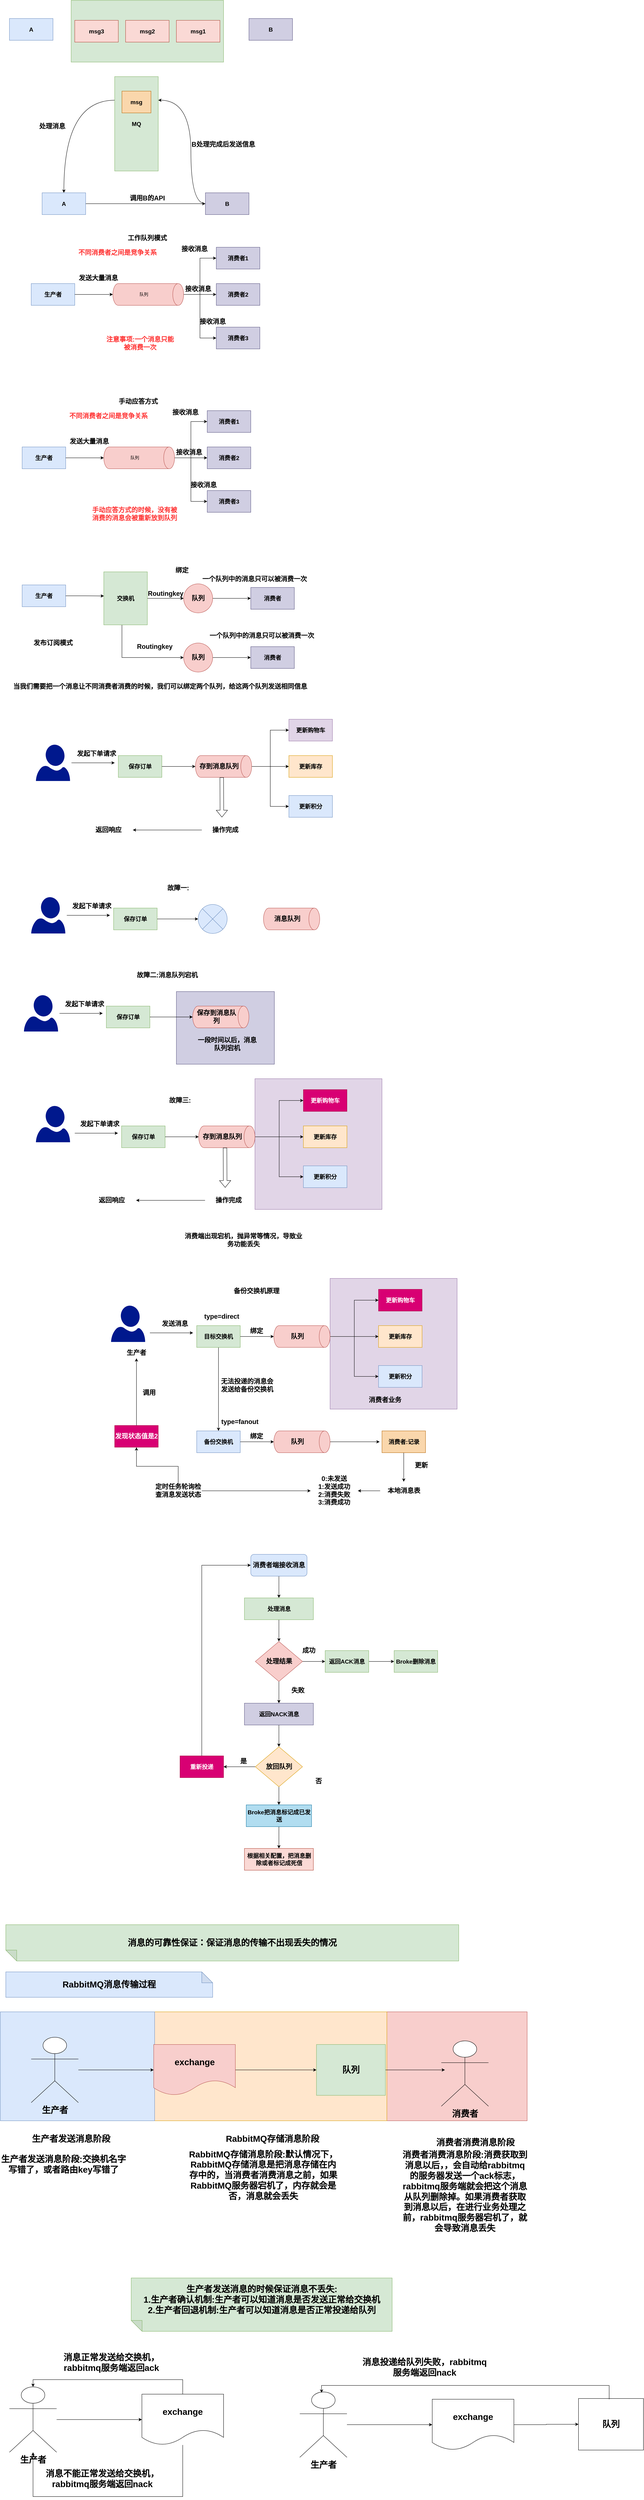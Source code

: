 <mxfile version="24.5.4" type="github">
  <diagram name="第 1 页" id="O0XlU7D3TT2ablvjQjNK">
    <mxGraphModel dx="2137" dy="892" grid="0" gridSize="10" guides="1" tooltips="1" connect="1" arrows="1" fold="1" page="0" pageScale="1" pageWidth="827" pageHeight="1169" background="none" math="0" shadow="0">
      <root>
        <mxCell id="0" />
        <mxCell id="1" parent="0" />
        <mxCell id="0ygiKYfvKXlKuFppphzA-171" value="&lt;span style=&quot;font-size: 16px;&quot;&gt;&lt;b&gt;&amp;nbsp;&lt;/b&gt;&lt;/span&gt;" style="rounded=0;whiteSpace=wrap;html=1;fillColor=#f8cecc;strokeColor=#b85450;" vertex="1" parent="1">
          <mxGeometry x="1046.5" y="5660" width="400" height="300" as="geometry" />
        </mxCell>
        <mxCell id="0ygiKYfvKXlKuFppphzA-167" value="&lt;span style=&quot;font-size: 16px;&quot;&gt;&lt;b&gt;&amp;nbsp;&lt;/b&gt;&lt;/span&gt;" style="rounded=0;whiteSpace=wrap;html=1;fillColor=#ffe6cc;strokeColor=#d79b00;" vertex="1" parent="1">
          <mxGeometry x="417.5" y="5660" width="642.5" height="300" as="geometry" />
        </mxCell>
        <mxCell id="0ygiKYfvKXlKuFppphzA-165" value="&lt;span style=&quot;font-size: 16px;&quot;&gt;&lt;b&gt;&amp;nbsp;&lt;/b&gt;&lt;/span&gt;" style="rounded=0;whiteSpace=wrap;html=1;fillColor=#dae8fc;strokeColor=#6c8ebf;" vertex="1" parent="1">
          <mxGeometry x="-5" y="5660" width="425" height="300" as="geometry" />
        </mxCell>
        <mxCell id="0ygiKYfvKXlKuFppphzA-68" value="&lt;span style=&quot;font-size: 16px;&quot;&gt;&lt;b&gt;&amp;nbsp;&lt;/b&gt;&lt;/span&gt;" style="rounded=0;whiteSpace=wrap;html=1;fillColor=#e1d5e7;strokeColor=#9673a6;" vertex="1" parent="1">
          <mxGeometry x="696.5" y="3090" width="350" height="360" as="geometry" />
        </mxCell>
        <mxCell id="0ygiKYfvKXlKuFppphzA-49" value="&lt;span style=&quot;font-size: 16px;&quot;&gt;&lt;b&gt;&amp;nbsp;&lt;/b&gt;&lt;/span&gt;" style="rounded=0;whiteSpace=wrap;html=1;fillColor=#d0cee2;strokeColor=#56517e;" vertex="1" parent="1">
          <mxGeometry x="480" y="2850" width="270" height="200" as="geometry" />
        </mxCell>
        <mxCell id="jjH1Bkj64xPYJFFSmROb-1" value="&lt;span style=&quot;font-size: 16px;&quot;&gt;&lt;b&gt;A&lt;/b&gt;&lt;/span&gt;" style="rounded=0;whiteSpace=wrap;html=1;fillColor=#dae8fc;strokeColor=#6c8ebf;" parent="1" vertex="1">
          <mxGeometry x="20" y="170" width="120" height="60" as="geometry" />
        </mxCell>
        <mxCell id="jjH1Bkj64xPYJFFSmROb-2" value="&lt;span style=&quot;font-size: 16px;&quot;&gt;&lt;b&gt;B&lt;/b&gt;&lt;/span&gt;" style="rounded=0;whiteSpace=wrap;html=1;fillColor=#d0cee2;strokeColor=#56517e;" parent="1" vertex="1">
          <mxGeometry x="680" y="170" width="120" height="60" as="geometry" />
        </mxCell>
        <mxCell id="jjH1Bkj64xPYJFFSmROb-3" value="&lt;span style=&quot;font-size: 16px;&quot;&gt;&lt;b&gt;&amp;nbsp;&lt;/b&gt;&lt;/span&gt;" style="rounded=0;whiteSpace=wrap;html=1;fillColor=#d5e8d4;strokeColor=#82b366;" parent="1" vertex="1">
          <mxGeometry x="190" y="120" width="420" height="170" as="geometry" />
        </mxCell>
        <mxCell id="jjH1Bkj64xPYJFFSmROb-4" value="&lt;span style=&quot;font-size: 16px;&quot;&gt;&lt;b&gt;msg1&lt;/b&gt;&lt;/span&gt;" style="rounded=0;whiteSpace=wrap;html=1;fillColor=#fad9d5;strokeColor=#ae4132;" parent="1" vertex="1">
          <mxGeometry x="480" y="175" width="120" height="60" as="geometry" />
        </mxCell>
        <mxCell id="jjH1Bkj64xPYJFFSmROb-6" value="&lt;span style=&quot;font-size: 16px;&quot;&gt;&lt;b&gt;msg2&lt;/b&gt;&lt;/span&gt;" style="rounded=0;whiteSpace=wrap;html=1;fillColor=#fad9d5;strokeColor=#ae4132;" parent="1" vertex="1">
          <mxGeometry x="340" y="175" width="120" height="60" as="geometry" />
        </mxCell>
        <mxCell id="jjH1Bkj64xPYJFFSmROb-7" value="&lt;span style=&quot;font-size: 16px;&quot;&gt;&lt;b&gt;msg3&lt;/b&gt;&lt;/span&gt;" style="rounded=0;whiteSpace=wrap;html=1;fillColor=#fad9d5;strokeColor=#ae4132;" parent="1" vertex="1">
          <mxGeometry x="200" y="175" width="120" height="60" as="geometry" />
        </mxCell>
        <mxCell id="jjH1Bkj64xPYJFFSmROb-12" style="edgeStyle=orthogonalEdgeStyle;rounded=0;orthogonalLoop=1;jettySize=auto;html=1;entryX=0;entryY=0.5;entryDx=0;entryDy=0;" parent="1" source="jjH1Bkj64xPYJFFSmROb-8" target="jjH1Bkj64xPYJFFSmROb-9" edge="1">
          <mxGeometry relative="1" as="geometry" />
        </mxCell>
        <mxCell id="jjH1Bkj64xPYJFFSmROb-8" value="&lt;span style=&quot;font-size: 16px;&quot;&gt;&lt;b&gt;A&lt;/b&gt;&lt;/span&gt;" style="rounded=0;whiteSpace=wrap;html=1;fillColor=#dae8fc;strokeColor=#6c8ebf;" parent="1" vertex="1">
          <mxGeometry x="110" y="650" width="120" height="60" as="geometry" />
        </mxCell>
        <mxCell id="jjH1Bkj64xPYJFFSmROb-15" style="rounded=0;orthogonalLoop=1;jettySize=auto;html=1;entryX=1;entryY=0.25;entryDx=0;entryDy=0;edgeStyle=orthogonalEdgeStyle;elbow=vertical;curved=1;" parent="1" source="jjH1Bkj64xPYJFFSmROb-9" target="jjH1Bkj64xPYJFFSmROb-11" edge="1">
          <mxGeometry relative="1" as="geometry">
            <Array as="points">
              <mxPoint x="520" y="680" />
              <mxPoint x="520" y="395" />
            </Array>
          </mxGeometry>
        </mxCell>
        <mxCell id="jjH1Bkj64xPYJFFSmROb-9" value="&lt;span style=&quot;font-size: 16px;&quot;&gt;&lt;b&gt;B&lt;/b&gt;&lt;/span&gt;" style="rounded=0;whiteSpace=wrap;html=1;fillColor=#d0cee2;strokeColor=#56517e;" parent="1" vertex="1">
          <mxGeometry x="560" y="650" width="120" height="60" as="geometry" />
        </mxCell>
        <mxCell id="0ygiKYfvKXlKuFppphzA-135" style="edgeStyle=orthogonalEdgeStyle;rounded=0;orthogonalLoop=1;jettySize=auto;html=1;entryX=0.5;entryY=0;entryDx=0;entryDy=0;" edge="1" parent="1" source="jjH1Bkj64xPYJFFSmROb-10" target="0ygiKYfvKXlKuFppphzA-134">
          <mxGeometry relative="1" as="geometry" />
        </mxCell>
        <mxCell id="jjH1Bkj64xPYJFFSmROb-10" value="&lt;span style=&quot;font-size: 16px;&quot;&gt;&lt;b&gt;处理消息&lt;/b&gt;&lt;/span&gt;" style="rounded=0;whiteSpace=wrap;html=1;fillColor=#d5e8d4;strokeColor=#82b366;" parent="1" vertex="1">
          <mxGeometry x="667.5" y="4520" width="190" height="60" as="geometry" />
        </mxCell>
        <mxCell id="jjH1Bkj64xPYJFFSmROb-17" style="edgeStyle=orthogonalEdgeStyle;rounded=0;orthogonalLoop=1;jettySize=auto;html=1;curved=1;exitX=0;exitY=0.25;exitDx=0;exitDy=0;" parent="1" source="jjH1Bkj64xPYJFFSmROb-11" target="jjH1Bkj64xPYJFFSmROb-8" edge="1">
          <mxGeometry relative="1" as="geometry" />
        </mxCell>
        <mxCell id="jjH1Bkj64xPYJFFSmROb-11" value="&lt;span style=&quot;font-size: 16px;&quot;&gt;&lt;b&gt;MQ&lt;/b&gt;&lt;/span&gt;" style="rounded=0;whiteSpace=wrap;html=1;fillColor=#d5e8d4;strokeColor=#82b366;" parent="1" vertex="1">
          <mxGeometry x="310" y="330" width="120" height="260" as="geometry" />
        </mxCell>
        <mxCell id="jjH1Bkj64xPYJFFSmROb-13" value="&lt;font style=&quot;font-size: 18px;&quot;&gt;&lt;b&gt;调用B的API&lt;/b&gt;&lt;/font&gt;" style="text;html=1;align=center;verticalAlign=middle;whiteSpace=wrap;rounded=0;" parent="1" vertex="1">
          <mxGeometry x="350" y="650" width="100" height="30" as="geometry" />
        </mxCell>
        <mxCell id="jjH1Bkj64xPYJFFSmROb-14" value="&lt;span style=&quot;font-size: 16px;&quot;&gt;&lt;b&gt;msg&lt;/b&gt;&lt;/span&gt;" style="rounded=0;whiteSpace=wrap;html=1;fillColor=#fad7ac;strokeColor=#b46504;" parent="1" vertex="1">
          <mxGeometry x="330" y="370" width="80" height="60" as="geometry" />
        </mxCell>
        <mxCell id="jjH1Bkj64xPYJFFSmROb-16" value="&lt;b&gt;&lt;font style=&quot;font-size: 18px;&quot;&gt;B处理完成后发送信息&lt;/font&gt;&lt;/b&gt;" style="text;whiteSpace=wrap;html=1;" parent="1" vertex="1">
          <mxGeometry x="520" y="500" width="180" height="40" as="geometry" />
        </mxCell>
        <mxCell id="jjH1Bkj64xPYJFFSmROb-18" value="&lt;b&gt;&lt;font style=&quot;font-size: 18px;&quot;&gt;处理消息&lt;/font&gt;&lt;/b&gt;" style="text;whiteSpace=wrap;html=1;" parent="1" vertex="1">
          <mxGeometry x="100" y="450" width="180" height="40" as="geometry" />
        </mxCell>
        <mxCell id="jjH1Bkj64xPYJFFSmROb-20" value="&lt;span style=&quot;font-size: 16px;&quot;&gt;&lt;b&gt;生产者&lt;/b&gt;&lt;/span&gt;" style="rounded=0;whiteSpace=wrap;html=1;fillColor=#dae8fc;strokeColor=#6c8ebf;" parent="1" vertex="1">
          <mxGeometry x="80" y="900" width="120" height="60" as="geometry" />
        </mxCell>
        <mxCell id="jjH1Bkj64xPYJFFSmROb-27" style="edgeStyle=orthogonalEdgeStyle;rounded=0;orthogonalLoop=1;jettySize=auto;html=1;entryX=0;entryY=0.5;entryDx=0;entryDy=0;" parent="1" source="jjH1Bkj64xPYJFFSmROb-21" target="jjH1Bkj64xPYJFFSmROb-24" edge="1">
          <mxGeometry relative="1" as="geometry" />
        </mxCell>
        <mxCell id="jjH1Bkj64xPYJFFSmROb-28" style="edgeStyle=orthogonalEdgeStyle;rounded=0;orthogonalLoop=1;jettySize=auto;html=1;entryX=0;entryY=0.5;entryDx=0;entryDy=0;" parent="1" source="jjH1Bkj64xPYJFFSmROb-21" target="jjH1Bkj64xPYJFFSmROb-25" edge="1">
          <mxGeometry relative="1" as="geometry" />
        </mxCell>
        <mxCell id="jjH1Bkj64xPYJFFSmROb-29" style="edgeStyle=orthogonalEdgeStyle;rounded=0;orthogonalLoop=1;jettySize=auto;html=1;entryX=0;entryY=0.5;entryDx=0;entryDy=0;" parent="1" source="jjH1Bkj64xPYJFFSmROb-21" target="jjH1Bkj64xPYJFFSmROb-26" edge="1">
          <mxGeometry relative="1" as="geometry" />
        </mxCell>
        <mxCell id="jjH1Bkj64xPYJFFSmROb-21" value="队列" style="shape=cylinder3;whiteSpace=wrap;html=1;boundedLbl=1;backgroundOutline=1;size=15;direction=south;fillColor=#f8cecc;strokeColor=#b85450;" parent="1" vertex="1">
          <mxGeometry x="305" y="900" width="195" height="60" as="geometry" />
        </mxCell>
        <mxCell id="jjH1Bkj64xPYJFFSmROb-22" style="edgeStyle=orthogonalEdgeStyle;rounded=0;orthogonalLoop=1;jettySize=auto;html=1;entryX=0.5;entryY=1;entryDx=0;entryDy=0;entryPerimeter=0;" parent="1" source="jjH1Bkj64xPYJFFSmROb-20" target="jjH1Bkj64xPYJFFSmROb-21" edge="1">
          <mxGeometry relative="1" as="geometry" />
        </mxCell>
        <mxCell id="jjH1Bkj64xPYJFFSmROb-23" value="&lt;font style=&quot;font-size: 18px;&quot;&gt;&lt;b&gt;发送大量消息&lt;/b&gt;&lt;/font&gt;" style="text;html=1;align=center;verticalAlign=middle;whiteSpace=wrap;rounded=0;" parent="1" vertex="1">
          <mxGeometry x="200" y="870" width="130" height="30" as="geometry" />
        </mxCell>
        <mxCell id="jjH1Bkj64xPYJFFSmROb-24" value="&lt;span style=&quot;font-size: 16px;&quot;&gt;&lt;b&gt;消费者1&lt;/b&gt;&lt;/span&gt;" style="rounded=0;whiteSpace=wrap;html=1;fillColor=#d0cee2;strokeColor=#56517e;" parent="1" vertex="1">
          <mxGeometry x="590" y="800" width="120" height="60" as="geometry" />
        </mxCell>
        <mxCell id="jjH1Bkj64xPYJFFSmROb-25" value="&lt;span style=&quot;font-size: 16px;&quot;&gt;&lt;b&gt;消费者2&lt;/b&gt;&lt;/span&gt;" style="rounded=0;whiteSpace=wrap;html=1;fillColor=#d0cee2;strokeColor=#56517e;" parent="1" vertex="1">
          <mxGeometry x="590" y="900" width="120" height="60" as="geometry" />
        </mxCell>
        <mxCell id="jjH1Bkj64xPYJFFSmROb-26" value="&lt;span style=&quot;font-size: 16px;&quot;&gt;&lt;b&gt;消费者3&lt;/b&gt;&lt;/span&gt;" style="rounded=0;whiteSpace=wrap;html=1;fillColor=#d0cee2;strokeColor=#56517e;" parent="1" vertex="1">
          <mxGeometry x="590" y="1020" width="120" height="60" as="geometry" />
        </mxCell>
        <mxCell id="jjH1Bkj64xPYJFFSmROb-30" value="&lt;font color=&quot;#ff3333&quot; style=&quot;font-size: 18px;&quot;&gt;&lt;b&gt;注意事项:一个消息只能被消费一次&lt;/b&gt;&lt;/font&gt;" style="text;html=1;align=center;verticalAlign=middle;whiteSpace=wrap;rounded=0;" parent="1" vertex="1">
          <mxGeometry x="280" y="1050" width="200" height="30" as="geometry" />
        </mxCell>
        <mxCell id="jjH1Bkj64xPYJFFSmROb-31" value="&lt;font style=&quot;font-size: 18px;&quot;&gt;&lt;b&gt;接收消息&lt;/b&gt;&lt;/font&gt;" style="text;html=1;align=center;verticalAlign=middle;whiteSpace=wrap;rounded=0;" parent="1" vertex="1">
          <mxGeometry x="480" y="790" width="100" height="30" as="geometry" />
        </mxCell>
        <mxCell id="jjH1Bkj64xPYJFFSmROb-32" value="&lt;font style=&quot;font-size: 18px;&quot;&gt;&lt;b&gt;接收消息&lt;/b&gt;&lt;/font&gt;" style="text;html=1;align=center;verticalAlign=middle;whiteSpace=wrap;rounded=0;" parent="1" vertex="1">
          <mxGeometry x="490" y="900" width="100" height="30" as="geometry" />
        </mxCell>
        <mxCell id="jjH1Bkj64xPYJFFSmROb-33" value="&lt;font style=&quot;font-size: 18px;&quot;&gt;&lt;b&gt;接收消息&lt;/b&gt;&lt;/font&gt;" style="text;html=1;align=center;verticalAlign=middle;whiteSpace=wrap;rounded=0;" parent="1" vertex="1">
          <mxGeometry x="530" y="990" width="100" height="30" as="geometry" />
        </mxCell>
        <mxCell id="jjH1Bkj64xPYJFFSmROb-34" value="&lt;font color=&quot;#ff3333&quot; style=&quot;font-size: 18px;&quot;&gt;&lt;b&gt;不同消费者之间是竞争关系&lt;/b&gt;&lt;/font&gt;" style="text;html=1;align=center;verticalAlign=middle;whiteSpace=wrap;rounded=0;" parent="1" vertex="1">
          <mxGeometry x="200" y="800" width="236" height="30" as="geometry" />
        </mxCell>
        <mxCell id="jjH1Bkj64xPYJFFSmROb-35" value="&lt;font style=&quot;font-size: 18px;&quot;&gt;&lt;b&gt;工作队列模式&lt;/b&gt;&lt;/font&gt;" style="text;html=1;align=center;verticalAlign=middle;whiteSpace=wrap;rounded=0;" parent="1" vertex="1">
          <mxGeometry x="335" y="760" width="130" height="30" as="geometry" />
        </mxCell>
        <mxCell id="jjH1Bkj64xPYJFFSmROb-36" value="&lt;span style=&quot;font-size: 16px;&quot;&gt;&lt;b&gt;生产者&lt;/b&gt;&lt;/span&gt;" style="rounded=0;whiteSpace=wrap;html=1;fillColor=#dae8fc;strokeColor=#6c8ebf;" parent="1" vertex="1">
          <mxGeometry x="55" y="1350" width="120" height="60" as="geometry" />
        </mxCell>
        <mxCell id="jjH1Bkj64xPYJFFSmROb-37" style="edgeStyle=orthogonalEdgeStyle;rounded=0;orthogonalLoop=1;jettySize=auto;html=1;entryX=0;entryY=0.5;entryDx=0;entryDy=0;" parent="1" source="jjH1Bkj64xPYJFFSmROb-40" target="jjH1Bkj64xPYJFFSmROb-43" edge="1">
          <mxGeometry relative="1" as="geometry" />
        </mxCell>
        <mxCell id="jjH1Bkj64xPYJFFSmROb-38" style="edgeStyle=orthogonalEdgeStyle;rounded=0;orthogonalLoop=1;jettySize=auto;html=1;entryX=0;entryY=0.5;entryDx=0;entryDy=0;" parent="1" source="jjH1Bkj64xPYJFFSmROb-40" target="jjH1Bkj64xPYJFFSmROb-44" edge="1">
          <mxGeometry relative="1" as="geometry" />
        </mxCell>
        <mxCell id="jjH1Bkj64xPYJFFSmROb-39" style="edgeStyle=orthogonalEdgeStyle;rounded=0;orthogonalLoop=1;jettySize=auto;html=1;entryX=0;entryY=0.5;entryDx=0;entryDy=0;" parent="1" source="jjH1Bkj64xPYJFFSmROb-40" target="jjH1Bkj64xPYJFFSmROb-45" edge="1">
          <mxGeometry relative="1" as="geometry" />
        </mxCell>
        <mxCell id="jjH1Bkj64xPYJFFSmROb-40" value="队列" style="shape=cylinder3;whiteSpace=wrap;html=1;boundedLbl=1;backgroundOutline=1;size=15;direction=south;fillColor=#f8cecc;strokeColor=#b85450;" parent="1" vertex="1">
          <mxGeometry x="280" y="1350" width="195" height="60" as="geometry" />
        </mxCell>
        <mxCell id="jjH1Bkj64xPYJFFSmROb-41" style="edgeStyle=orthogonalEdgeStyle;rounded=0;orthogonalLoop=1;jettySize=auto;html=1;entryX=0.5;entryY=1;entryDx=0;entryDy=0;entryPerimeter=0;" parent="1" source="jjH1Bkj64xPYJFFSmROb-36" target="jjH1Bkj64xPYJFFSmROb-40" edge="1">
          <mxGeometry relative="1" as="geometry" />
        </mxCell>
        <mxCell id="jjH1Bkj64xPYJFFSmROb-42" value="&lt;font style=&quot;font-size: 18px;&quot;&gt;&lt;b&gt;发送大量消息&lt;/b&gt;&lt;/font&gt;" style="text;html=1;align=center;verticalAlign=middle;whiteSpace=wrap;rounded=0;" parent="1" vertex="1">
          <mxGeometry x="175" y="1320" width="130" height="30" as="geometry" />
        </mxCell>
        <mxCell id="jjH1Bkj64xPYJFFSmROb-43" value="&lt;span style=&quot;font-size: 16px;&quot;&gt;&lt;b&gt;消费者1&lt;/b&gt;&lt;/span&gt;" style="rounded=0;whiteSpace=wrap;html=1;fillColor=#d0cee2;strokeColor=#56517e;" parent="1" vertex="1">
          <mxGeometry x="565" y="1250" width="120" height="60" as="geometry" />
        </mxCell>
        <mxCell id="jjH1Bkj64xPYJFFSmROb-44" value="&lt;span style=&quot;font-size: 16px;&quot;&gt;&lt;b&gt;消费者2&lt;/b&gt;&lt;/span&gt;" style="rounded=0;whiteSpace=wrap;html=1;fillColor=#d0cee2;strokeColor=#56517e;" parent="1" vertex="1">
          <mxGeometry x="565" y="1350" width="120" height="60" as="geometry" />
        </mxCell>
        <mxCell id="jjH1Bkj64xPYJFFSmROb-45" value="&lt;span style=&quot;font-size: 16px;&quot;&gt;&lt;b&gt;消费者3&lt;/b&gt;&lt;/span&gt;" style="rounded=0;whiteSpace=wrap;html=1;fillColor=#d0cee2;strokeColor=#56517e;" parent="1" vertex="1">
          <mxGeometry x="565" y="1470" width="120" height="60" as="geometry" />
        </mxCell>
        <mxCell id="jjH1Bkj64xPYJFFSmROb-47" value="&lt;font style=&quot;font-size: 18px;&quot;&gt;&lt;b&gt;接收消息&lt;/b&gt;&lt;/font&gt;" style="text;html=1;align=center;verticalAlign=middle;whiteSpace=wrap;rounded=0;" parent="1" vertex="1">
          <mxGeometry x="455" y="1240" width="100" height="30" as="geometry" />
        </mxCell>
        <mxCell id="jjH1Bkj64xPYJFFSmROb-48" value="&lt;font style=&quot;font-size: 18px;&quot;&gt;&lt;b&gt;接收消息&lt;/b&gt;&lt;/font&gt;" style="text;html=1;align=center;verticalAlign=middle;whiteSpace=wrap;rounded=0;" parent="1" vertex="1">
          <mxGeometry x="465" y="1350" width="100" height="30" as="geometry" />
        </mxCell>
        <mxCell id="jjH1Bkj64xPYJFFSmROb-49" value="&lt;font style=&quot;font-size: 18px;&quot;&gt;&lt;b&gt;接收消息&lt;/b&gt;&lt;/font&gt;" style="text;html=1;align=center;verticalAlign=middle;whiteSpace=wrap;rounded=0;" parent="1" vertex="1">
          <mxGeometry x="505" y="1440" width="100" height="30" as="geometry" />
        </mxCell>
        <mxCell id="jjH1Bkj64xPYJFFSmROb-50" value="&lt;font color=&quot;#ff3333&quot; style=&quot;font-size: 18px;&quot;&gt;&lt;b&gt;不同消费者之间是竞争关系&lt;/b&gt;&lt;/font&gt;" style="text;html=1;align=center;verticalAlign=middle;whiteSpace=wrap;rounded=0;" parent="1" vertex="1">
          <mxGeometry x="175" y="1250" width="236" height="30" as="geometry" />
        </mxCell>
        <mxCell id="jjH1Bkj64xPYJFFSmROb-51" value="&lt;font style=&quot;font-size: 18px;&quot;&gt;&lt;b&gt;手动应答方式&lt;/b&gt;&lt;/font&gt;" style="text;html=1;align=center;verticalAlign=middle;whiteSpace=wrap;rounded=0;" parent="1" vertex="1">
          <mxGeometry x="310" y="1210" width="130" height="30" as="geometry" />
        </mxCell>
        <mxCell id="jjH1Bkj64xPYJFFSmROb-52" value="&lt;font style=&quot;font-size: 18px;&quot;&gt;&lt;b&gt;手动应答方式的时候，没有被消费的消息会被重新放到队列&lt;/b&gt;&lt;/font&gt;" style="text;html=1;align=center;verticalAlign=middle;whiteSpace=wrap;rounded=0;fontColor=#FF3333;" parent="1" vertex="1">
          <mxGeometry x="240" y="1520" width="250" height="30" as="geometry" />
        </mxCell>
        <mxCell id="jjH1Bkj64xPYJFFSmROb-53" value="&lt;span style=&quot;font-size: 16px;&quot;&gt;&lt;b&gt;生产者&lt;/b&gt;&lt;/span&gt;" style="rounded=0;whiteSpace=wrap;html=1;fillColor=#dae8fc;strokeColor=#6c8ebf;" parent="1" vertex="1">
          <mxGeometry x="55" y="1730" width="120" height="60" as="geometry" />
        </mxCell>
        <mxCell id="jjH1Bkj64xPYJFFSmROb-59" style="edgeStyle=orthogonalEdgeStyle;rounded=0;orthogonalLoop=1;jettySize=auto;html=1;entryX=0;entryY=0.5;entryDx=0;entryDy=0;" parent="1" source="jjH1Bkj64xPYJFFSmROb-55" target="jjH1Bkj64xPYJFFSmROb-58" edge="1">
          <mxGeometry relative="1" as="geometry" />
        </mxCell>
        <mxCell id="jjH1Bkj64xPYJFFSmROb-66" style="edgeStyle=orthogonalEdgeStyle;rounded=0;orthogonalLoop=1;jettySize=auto;html=1;entryX=0;entryY=0.5;entryDx=0;entryDy=0;" parent="1" source="jjH1Bkj64xPYJFFSmROb-55" target="jjH1Bkj64xPYJFFSmROb-65" edge="1">
          <mxGeometry relative="1" as="geometry">
            <Array as="points">
              <mxPoint x="330" y="1930" />
            </Array>
          </mxGeometry>
        </mxCell>
        <mxCell id="jjH1Bkj64xPYJFFSmROb-55" value="&lt;span style=&quot;font-size: 16px;&quot;&gt;&lt;b&gt;交换机&lt;/b&gt;&lt;/span&gt;" style="rounded=0;whiteSpace=wrap;html=1;fillColor=#d5e8d4;strokeColor=#82b366;" parent="1" vertex="1">
          <mxGeometry x="280" y="1694" width="120" height="146" as="geometry" />
        </mxCell>
        <mxCell id="jjH1Bkj64xPYJFFSmROb-56" style="edgeStyle=orthogonalEdgeStyle;rounded=0;orthogonalLoop=1;jettySize=auto;html=1;entryX=0.003;entryY=0.455;entryDx=0;entryDy=0;entryPerimeter=0;" parent="1" source="jjH1Bkj64xPYJFFSmROb-53" target="jjH1Bkj64xPYJFFSmROb-55" edge="1">
          <mxGeometry relative="1" as="geometry" />
        </mxCell>
        <mxCell id="jjH1Bkj64xPYJFFSmROb-63" style="edgeStyle=orthogonalEdgeStyle;rounded=0;orthogonalLoop=1;jettySize=auto;html=1;entryX=0;entryY=0.5;entryDx=0;entryDy=0;" parent="1" source="jjH1Bkj64xPYJFFSmROb-58" target="jjH1Bkj64xPYJFFSmROb-62" edge="1">
          <mxGeometry relative="1" as="geometry" />
        </mxCell>
        <mxCell id="jjH1Bkj64xPYJFFSmROb-58" value="&lt;b&gt;&lt;font style=&quot;font-size: 18px;&quot;&gt;队列&lt;/font&gt;&lt;/b&gt;" style="ellipse;whiteSpace=wrap;html=1;aspect=fixed;fillColor=#f8cecc;strokeColor=#b85450;" parent="1" vertex="1">
          <mxGeometry x="500" y="1727" width="80" height="80" as="geometry" />
        </mxCell>
        <mxCell id="jjH1Bkj64xPYJFFSmROb-60" value="&lt;font style=&quot;font-size: 18px;&quot;&gt;&lt;b&gt;Routingkey&lt;/b&gt;&lt;/font&gt;" style="text;html=1;align=center;verticalAlign=middle;resizable=0;points=[];autosize=1;strokeColor=none;fillColor=none;" parent="1" vertex="1">
          <mxGeometry x="390" y="1734" width="120" height="40" as="geometry" />
        </mxCell>
        <mxCell id="jjH1Bkj64xPYJFFSmROb-61" value="&lt;font style=&quot;font-size: 18px;&quot;&gt;&lt;b&gt;绑定&lt;/b&gt;&lt;/font&gt;" style="text;html=1;align=center;verticalAlign=middle;resizable=0;points=[];autosize=1;strokeColor=none;fillColor=none;" parent="1" vertex="1">
          <mxGeometry x="465" y="1670" width="60" height="40" as="geometry" />
        </mxCell>
        <mxCell id="jjH1Bkj64xPYJFFSmROb-62" value="&lt;span style=&quot;font-size: 16px;&quot;&gt;&lt;b&gt;消费者&lt;/b&gt;&lt;/span&gt;" style="rounded=0;whiteSpace=wrap;html=1;fillColor=#d0cee2;strokeColor=#56517e;" parent="1" vertex="1">
          <mxGeometry x="685" y="1737" width="120" height="60" as="geometry" />
        </mxCell>
        <mxCell id="jjH1Bkj64xPYJFFSmROb-64" value="&lt;font style=&quot;font-size: 18px;&quot;&gt;&lt;b&gt;一个队列中的消息只可以被消费一次&lt;/b&gt;&lt;/font&gt;" style="text;html=1;align=center;verticalAlign=middle;resizable=0;points=[];autosize=1;strokeColor=none;fillColor=none;" parent="1" vertex="1">
          <mxGeometry x="540" y="1694" width="310" height="40" as="geometry" />
        </mxCell>
        <mxCell id="jjH1Bkj64xPYJFFSmROb-68" style="edgeStyle=orthogonalEdgeStyle;rounded=0;orthogonalLoop=1;jettySize=auto;html=1;" parent="1" source="jjH1Bkj64xPYJFFSmROb-65" target="jjH1Bkj64xPYJFFSmROb-67" edge="1">
          <mxGeometry relative="1" as="geometry" />
        </mxCell>
        <mxCell id="jjH1Bkj64xPYJFFSmROb-65" value="&lt;b&gt;&lt;font style=&quot;font-size: 18px;&quot;&gt;队列&lt;/font&gt;&lt;/b&gt;" style="ellipse;whiteSpace=wrap;html=1;aspect=fixed;fillColor=#f8cecc;strokeColor=#b85450;" parent="1" vertex="1">
          <mxGeometry x="500" y="1890" width="80" height="80" as="geometry" />
        </mxCell>
        <mxCell id="jjH1Bkj64xPYJFFSmROb-67" value="&lt;span style=&quot;font-size: 16px;&quot;&gt;&lt;b&gt;消费者&lt;/b&gt;&lt;/span&gt;" style="rounded=0;whiteSpace=wrap;html=1;fillColor=#d0cee2;strokeColor=#56517e;" parent="1" vertex="1">
          <mxGeometry x="685" y="1900" width="120" height="60" as="geometry" />
        </mxCell>
        <mxCell id="jjH1Bkj64xPYJFFSmROb-69" value="&lt;font style=&quot;font-size: 18px;&quot;&gt;&lt;b&gt;一个队列中的消息只可以被消费一次&lt;/b&gt;&lt;/font&gt;" style="text;html=1;align=center;verticalAlign=middle;resizable=0;points=[];autosize=1;strokeColor=none;fillColor=none;" parent="1" vertex="1">
          <mxGeometry x="560" y="1850" width="310" height="40" as="geometry" />
        </mxCell>
        <mxCell id="jjH1Bkj64xPYJFFSmROb-70" value="&lt;font style=&quot;font-size: 18px;&quot;&gt;&lt;b&gt;Routingkey&lt;/b&gt;&lt;/font&gt;" style="text;html=1;align=center;verticalAlign=middle;resizable=0;points=[];autosize=1;strokeColor=none;fillColor=none;" parent="1" vertex="1">
          <mxGeometry x="360" y="1880" width="120" height="40" as="geometry" />
        </mxCell>
        <mxCell id="jjH1Bkj64xPYJFFSmROb-71" value="&lt;font style=&quot;font-size: 18px;&quot;&gt;&lt;b&gt;当我们需要把一个消息让不同消费者消费的时候，我们可以绑定两个队列，给这两个队列发送相同信息&lt;/b&gt;&lt;/font&gt;" style="text;html=1;align=center;verticalAlign=middle;resizable=0;points=[];autosize=1;strokeColor=none;fillColor=none;" parent="1" vertex="1">
          <mxGeometry x="20" y="1990" width="830" height="40" as="geometry" />
        </mxCell>
        <mxCell id="jjH1Bkj64xPYJFFSmROb-72" value="&lt;font style=&quot;font-size: 18px;&quot;&gt;&lt;b&gt;发布订阅模式&lt;/b&gt;&lt;/font&gt;" style="text;html=1;align=center;verticalAlign=middle;resizable=0;points=[];autosize=1;strokeColor=none;fillColor=none;" parent="1" vertex="1">
          <mxGeometry x="75" y="1870" width="130" height="40" as="geometry" />
        </mxCell>
        <mxCell id="0ygiKYfvKXlKuFppphzA-8" style="edgeStyle=orthogonalEdgeStyle;rounded=0;orthogonalLoop=1;jettySize=auto;html=1;" edge="1" parent="1" source="0ygiKYfvKXlKuFppphzA-5">
          <mxGeometry relative="1" as="geometry">
            <mxPoint x="310" y="2220" as="targetPoint" />
          </mxGeometry>
        </mxCell>
        <mxCell id="0ygiKYfvKXlKuFppphzA-5" value="" style="sketch=0;aspect=fixed;pointerEvents=1;shadow=0;dashed=0;html=1;strokeColor=none;labelPosition=center;verticalLabelPosition=bottom;verticalAlign=top;align=center;fillColor=#00188D;shape=mxgraph.azure.user;strokeWidth=4;perimeterSpacing=4;" vertex="1" parent="1">
          <mxGeometry x="93" y="2170" width="94" height="100" as="geometry" />
        </mxCell>
        <mxCell id="0ygiKYfvKXlKuFppphzA-6" value="&lt;font style=&quot;font-size: 18px;&quot;&gt;&lt;b&gt;发起下单请求&lt;/b&gt;&lt;/font&gt;" style="text;html=1;align=center;verticalAlign=middle;whiteSpace=wrap;rounded=0;" vertex="1" parent="1">
          <mxGeometry x="195" y="2180" width="130" height="30" as="geometry" />
        </mxCell>
        <mxCell id="0ygiKYfvKXlKuFppphzA-7" value="&lt;span style=&quot;font-size: 16px;&quot;&gt;&lt;b&gt;保存订单&lt;/b&gt;&lt;/span&gt;" style="rounded=0;whiteSpace=wrap;html=1;fillColor=#d5e8d4;strokeColor=#82b366;" vertex="1" parent="1">
          <mxGeometry x="320" y="2200" width="120" height="60" as="geometry" />
        </mxCell>
        <mxCell id="0ygiKYfvKXlKuFppphzA-18" style="edgeStyle=orthogonalEdgeStyle;rounded=0;orthogonalLoop=1;jettySize=auto;html=1;entryX=0;entryY=0.5;entryDx=0;entryDy=0;" edge="1" parent="1" source="0ygiKYfvKXlKuFppphzA-9" target="0ygiKYfvKXlKuFppphzA-15">
          <mxGeometry relative="1" as="geometry" />
        </mxCell>
        <mxCell id="0ygiKYfvKXlKuFppphzA-19" style="edgeStyle=orthogonalEdgeStyle;rounded=0;orthogonalLoop=1;jettySize=auto;html=1;" edge="1" parent="1" source="0ygiKYfvKXlKuFppphzA-9" target="0ygiKYfvKXlKuFppphzA-16">
          <mxGeometry relative="1" as="geometry" />
        </mxCell>
        <mxCell id="0ygiKYfvKXlKuFppphzA-20" style="edgeStyle=orthogonalEdgeStyle;rounded=0;orthogonalLoop=1;jettySize=auto;html=1;entryX=0;entryY=0.5;entryDx=0;entryDy=0;" edge="1" parent="1" source="0ygiKYfvKXlKuFppphzA-9" target="0ygiKYfvKXlKuFppphzA-17">
          <mxGeometry relative="1" as="geometry" />
        </mxCell>
        <mxCell id="0ygiKYfvKXlKuFppphzA-9" value="&lt;b&gt;&lt;font style=&quot;font-size: 18px;&quot;&gt;存到消息队列&lt;/font&gt;&lt;/b&gt;" style="shape=cylinder3;whiteSpace=wrap;html=1;boundedLbl=1;backgroundOutline=1;size=15;direction=south;fillColor=#f8cecc;strokeColor=#b85450;" vertex="1" parent="1">
          <mxGeometry x="532.5" y="2200" width="155" height="60" as="geometry" />
        </mxCell>
        <mxCell id="0ygiKYfvKXlKuFppphzA-10" style="edgeStyle=orthogonalEdgeStyle;rounded=0;orthogonalLoop=1;jettySize=auto;html=1;entryX=0.5;entryY=1;entryDx=0;entryDy=0;entryPerimeter=0;" edge="1" parent="1" source="0ygiKYfvKXlKuFppphzA-7" target="0ygiKYfvKXlKuFppphzA-9">
          <mxGeometry relative="1" as="geometry" />
        </mxCell>
        <mxCell id="0ygiKYfvKXlKuFppphzA-11" value="" style="shape=flexArrow;endArrow=classic;html=1;rounded=0;" edge="1" parent="1">
          <mxGeometry width="50" height="50" relative="1" as="geometry">
            <mxPoint x="605" y="2260" as="sourcePoint" />
            <mxPoint x="605.5" y="2370" as="targetPoint" />
          </mxGeometry>
        </mxCell>
        <mxCell id="0ygiKYfvKXlKuFppphzA-13" style="edgeStyle=orthogonalEdgeStyle;rounded=0;orthogonalLoop=1;jettySize=auto;html=1;" edge="1" parent="1" source="0ygiKYfvKXlKuFppphzA-12">
          <mxGeometry relative="1" as="geometry">
            <mxPoint x="360" y="2405" as="targetPoint" />
          </mxGeometry>
        </mxCell>
        <mxCell id="0ygiKYfvKXlKuFppphzA-12" value="&lt;font style=&quot;font-size: 18px;&quot;&gt;&lt;b&gt;操作完成&lt;/b&gt;&lt;/font&gt;" style="text;html=1;align=center;verticalAlign=middle;whiteSpace=wrap;rounded=0;" vertex="1" parent="1">
          <mxGeometry x="550" y="2390" width="130" height="30" as="geometry" />
        </mxCell>
        <mxCell id="0ygiKYfvKXlKuFppphzA-14" value="&lt;font style=&quot;font-size: 18px;&quot;&gt;&lt;b&gt;返回响应&lt;/b&gt;&lt;/font&gt;" style="text;html=1;align=center;verticalAlign=middle;whiteSpace=wrap;rounded=0;" vertex="1" parent="1">
          <mxGeometry x="228" y="2390" width="130" height="30" as="geometry" />
        </mxCell>
        <mxCell id="0ygiKYfvKXlKuFppphzA-15" value="&lt;span style=&quot;font-size: 16px;&quot;&gt;&lt;b&gt;更新购物车&lt;/b&gt;&lt;/span&gt;" style="rounded=0;whiteSpace=wrap;html=1;fillColor=#e1d5e7;strokeColor=#9673a6;" vertex="1" parent="1">
          <mxGeometry x="790" y="2100" width="120" height="60" as="geometry" />
        </mxCell>
        <mxCell id="0ygiKYfvKXlKuFppphzA-16" value="&lt;span style=&quot;font-size: 16px;&quot;&gt;&lt;b&gt;更新库存&lt;/b&gt;&lt;/span&gt;" style="rounded=0;whiteSpace=wrap;html=1;fillColor=#ffe6cc;strokeColor=#d79b00;" vertex="1" parent="1">
          <mxGeometry x="790" y="2200" width="120" height="60" as="geometry" />
        </mxCell>
        <mxCell id="0ygiKYfvKXlKuFppphzA-17" value="&lt;span style=&quot;font-size: 16px;&quot;&gt;&lt;b&gt;更新积分&lt;/b&gt;&lt;/span&gt;" style="rounded=0;whiteSpace=wrap;html=1;fillColor=#dae8fc;strokeColor=#6c8ebf;" vertex="1" parent="1">
          <mxGeometry x="790" y="2310" width="120" height="60" as="geometry" />
        </mxCell>
        <mxCell id="0ygiKYfvKXlKuFppphzA-21" style="edgeStyle=orthogonalEdgeStyle;rounded=0;orthogonalLoop=1;jettySize=auto;html=1;" edge="1" parent="1" source="0ygiKYfvKXlKuFppphzA-22">
          <mxGeometry relative="1" as="geometry">
            <mxPoint x="297" y="2640" as="targetPoint" />
          </mxGeometry>
        </mxCell>
        <mxCell id="0ygiKYfvKXlKuFppphzA-22" value="" style="sketch=0;aspect=fixed;pointerEvents=1;shadow=0;dashed=0;html=1;strokeColor=none;labelPosition=center;verticalLabelPosition=bottom;verticalAlign=top;align=center;fillColor=#00188D;shape=mxgraph.azure.user;strokeWidth=4;perimeterSpacing=4;" vertex="1" parent="1">
          <mxGeometry x="80" y="2590" width="94" height="100" as="geometry" />
        </mxCell>
        <mxCell id="0ygiKYfvKXlKuFppphzA-23" value="&lt;font style=&quot;font-size: 18px;&quot;&gt;&lt;b&gt;发起下单请求&lt;/b&gt;&lt;/font&gt;" style="text;html=1;align=center;verticalAlign=middle;whiteSpace=wrap;rounded=0;" vertex="1" parent="1">
          <mxGeometry x="182" y="2600" width="130" height="30" as="geometry" />
        </mxCell>
        <mxCell id="0ygiKYfvKXlKuFppphzA-38" style="edgeStyle=orthogonalEdgeStyle;rounded=0;orthogonalLoop=1;jettySize=auto;html=1;entryX=0;entryY=0.5;entryDx=0;entryDy=0;" edge="1" parent="1" source="0ygiKYfvKXlKuFppphzA-24" target="0ygiKYfvKXlKuFppphzA-37">
          <mxGeometry relative="1" as="geometry" />
        </mxCell>
        <mxCell id="0ygiKYfvKXlKuFppphzA-24" value="&lt;span style=&quot;font-size: 16px;&quot;&gt;&lt;b&gt;保存订单&lt;/b&gt;&lt;/span&gt;" style="rounded=0;whiteSpace=wrap;html=1;fillColor=#d5e8d4;strokeColor=#82b366;" vertex="1" parent="1">
          <mxGeometry x="307" y="2620" width="120" height="60" as="geometry" />
        </mxCell>
        <mxCell id="0ygiKYfvKXlKuFppphzA-28" value="&lt;b&gt;&lt;font style=&quot;font-size: 18px;&quot;&gt;消息队列&lt;/font&gt;&lt;/b&gt;" style="shape=cylinder3;whiteSpace=wrap;html=1;boundedLbl=1;backgroundOutline=1;size=15;direction=south;fillColor=#f8cecc;strokeColor=#b85450;" vertex="1" parent="1">
          <mxGeometry x="720" y="2620" width="155" height="60" as="geometry" />
        </mxCell>
        <mxCell id="0ygiKYfvKXlKuFppphzA-37" value="" style="shape=sumEllipse;perimeter=ellipsePerimeter;whiteSpace=wrap;html=1;backgroundOutline=1;fillColor=#dae8fc;strokeColor=#6c8ebf;" vertex="1" parent="1">
          <mxGeometry x="540" y="2610" width="80" height="80" as="geometry" />
        </mxCell>
        <mxCell id="0ygiKYfvKXlKuFppphzA-39" value="&lt;font style=&quot;font-size: 18px;&quot;&gt;&lt;b&gt;故障一:&lt;/b&gt;&lt;/font&gt;" style="text;html=1;align=center;verticalAlign=middle;whiteSpace=wrap;rounded=0;" vertex="1" parent="1">
          <mxGeometry x="420" y="2550" width="130" height="30" as="geometry" />
        </mxCell>
        <mxCell id="0ygiKYfvKXlKuFppphzA-40" style="edgeStyle=orthogonalEdgeStyle;rounded=0;orthogonalLoop=1;jettySize=auto;html=1;" edge="1" parent="1" source="0ygiKYfvKXlKuFppphzA-41">
          <mxGeometry relative="1" as="geometry">
            <mxPoint x="277" y="2910" as="targetPoint" />
          </mxGeometry>
        </mxCell>
        <mxCell id="0ygiKYfvKXlKuFppphzA-41" value="" style="sketch=0;aspect=fixed;pointerEvents=1;shadow=0;dashed=0;html=1;strokeColor=none;labelPosition=center;verticalLabelPosition=bottom;verticalAlign=top;align=center;fillColor=#00188D;shape=mxgraph.azure.user;strokeWidth=4;perimeterSpacing=4;" vertex="1" parent="1">
          <mxGeometry x="60" y="2860" width="94" height="100" as="geometry" />
        </mxCell>
        <mxCell id="0ygiKYfvKXlKuFppphzA-42" value="&lt;font style=&quot;font-size: 18px;&quot;&gt;&lt;b&gt;发起下单请求&lt;/b&gt;&lt;/font&gt;" style="text;html=1;align=center;verticalAlign=middle;whiteSpace=wrap;rounded=0;" vertex="1" parent="1">
          <mxGeometry x="162" y="2870" width="130" height="30" as="geometry" />
        </mxCell>
        <mxCell id="0ygiKYfvKXlKuFppphzA-44" value="&lt;span style=&quot;font-size: 16px;&quot;&gt;&lt;b&gt;保存订单&lt;/b&gt;&lt;/span&gt;" style="rounded=0;whiteSpace=wrap;html=1;fillColor=#d5e8d4;strokeColor=#82b366;" vertex="1" parent="1">
          <mxGeometry x="287" y="2890" width="120" height="60" as="geometry" />
        </mxCell>
        <mxCell id="0ygiKYfvKXlKuFppphzA-45" value="&lt;b&gt;&lt;font style=&quot;font-size: 18px;&quot;&gt;保存到消息队列&lt;/font&gt;&lt;/b&gt;" style="shape=cylinder3;whiteSpace=wrap;html=1;boundedLbl=1;backgroundOutline=1;size=15;direction=south;fillColor=#f8cecc;strokeColor=#b85450;" vertex="1" parent="1">
          <mxGeometry x="525" y="2890" width="155" height="60" as="geometry" />
        </mxCell>
        <mxCell id="0ygiKYfvKXlKuFppphzA-47" value="&lt;font style=&quot;font-size: 18px;&quot;&gt;&lt;b&gt;故障二:消息队列宕机&lt;/b&gt;&lt;/font&gt;" style="text;html=1;align=center;verticalAlign=middle;whiteSpace=wrap;rounded=0;" vertex="1" parent="1">
          <mxGeometry x="370" y="2790" width="170" height="30" as="geometry" />
        </mxCell>
        <mxCell id="0ygiKYfvKXlKuFppphzA-48" style="edgeStyle=orthogonalEdgeStyle;rounded=0;orthogonalLoop=1;jettySize=auto;html=1;entryX=0.5;entryY=1;entryDx=0;entryDy=0;entryPerimeter=0;" edge="1" parent="1" source="0ygiKYfvKXlKuFppphzA-44" target="0ygiKYfvKXlKuFppphzA-45">
          <mxGeometry relative="1" as="geometry" />
        </mxCell>
        <mxCell id="0ygiKYfvKXlKuFppphzA-50" value="&lt;font style=&quot;font-size: 18px;&quot;&gt;&lt;b&gt;一段时间以后，消息队列宕机&lt;/b&gt;&lt;/font&gt;" style="text;html=1;align=center;verticalAlign=middle;whiteSpace=wrap;rounded=0;" vertex="1" parent="1">
          <mxGeometry x="535" y="2980" width="170" height="30" as="geometry" />
        </mxCell>
        <mxCell id="0ygiKYfvKXlKuFppphzA-51" style="edgeStyle=orthogonalEdgeStyle;rounded=0;orthogonalLoop=1;jettySize=auto;html=1;" edge="1" parent="1">
          <mxGeometry relative="1" as="geometry">
            <mxPoint x="319" y="3240" as="targetPoint" />
            <mxPoint x="200" y="3240" as="sourcePoint" />
          </mxGeometry>
        </mxCell>
        <mxCell id="0ygiKYfvKXlKuFppphzA-52" value="" style="sketch=0;aspect=fixed;pointerEvents=1;shadow=0;dashed=0;html=1;strokeColor=none;labelPosition=center;verticalLabelPosition=bottom;verticalAlign=top;align=center;fillColor=#00188D;shape=mxgraph.azure.user;strokeWidth=4;perimeterSpacing=4;" vertex="1" parent="1">
          <mxGeometry x="93" y="3165" width="94" height="100" as="geometry" />
        </mxCell>
        <mxCell id="0ygiKYfvKXlKuFppphzA-53" value="&lt;font style=&quot;font-size: 18px;&quot;&gt;&lt;b&gt;发起下单请求&lt;/b&gt;&lt;/font&gt;" style="text;html=1;align=center;verticalAlign=middle;whiteSpace=wrap;rounded=0;" vertex="1" parent="1">
          <mxGeometry x="204" y="3200" width="130" height="30" as="geometry" />
        </mxCell>
        <mxCell id="0ygiKYfvKXlKuFppphzA-54" value="&lt;span style=&quot;font-size: 16px;&quot;&gt;&lt;b&gt;保存订单&lt;/b&gt;&lt;/span&gt;" style="rounded=0;whiteSpace=wrap;html=1;fillColor=#d5e8d4;strokeColor=#82b366;" vertex="1" parent="1">
          <mxGeometry x="329" y="3220" width="120" height="60" as="geometry" />
        </mxCell>
        <mxCell id="0ygiKYfvKXlKuFppphzA-55" style="edgeStyle=orthogonalEdgeStyle;rounded=0;orthogonalLoop=1;jettySize=auto;html=1;entryX=0;entryY=0.5;entryDx=0;entryDy=0;" edge="1" parent="1" source="0ygiKYfvKXlKuFppphzA-58" target="0ygiKYfvKXlKuFppphzA-64">
          <mxGeometry relative="1" as="geometry" />
        </mxCell>
        <mxCell id="0ygiKYfvKXlKuFppphzA-56" style="edgeStyle=orthogonalEdgeStyle;rounded=0;orthogonalLoop=1;jettySize=auto;html=1;" edge="1" parent="1" source="0ygiKYfvKXlKuFppphzA-58" target="0ygiKYfvKXlKuFppphzA-65">
          <mxGeometry relative="1" as="geometry" />
        </mxCell>
        <mxCell id="0ygiKYfvKXlKuFppphzA-57" style="edgeStyle=orthogonalEdgeStyle;rounded=0;orthogonalLoop=1;jettySize=auto;html=1;entryX=0;entryY=0.5;entryDx=0;entryDy=0;" edge="1" parent="1" source="0ygiKYfvKXlKuFppphzA-58" target="0ygiKYfvKXlKuFppphzA-66">
          <mxGeometry relative="1" as="geometry" />
        </mxCell>
        <mxCell id="0ygiKYfvKXlKuFppphzA-58" value="&lt;b&gt;&lt;font style=&quot;font-size: 18px;&quot;&gt;存到消息队列&lt;/font&gt;&lt;/b&gt;" style="shape=cylinder3;whiteSpace=wrap;html=1;boundedLbl=1;backgroundOutline=1;size=15;direction=south;fillColor=#f8cecc;strokeColor=#b85450;" vertex="1" parent="1">
          <mxGeometry x="541.5" y="3220" width="155" height="60" as="geometry" />
        </mxCell>
        <mxCell id="0ygiKYfvKXlKuFppphzA-59" style="edgeStyle=orthogonalEdgeStyle;rounded=0;orthogonalLoop=1;jettySize=auto;html=1;entryX=0.5;entryY=1;entryDx=0;entryDy=0;entryPerimeter=0;" edge="1" parent="1" source="0ygiKYfvKXlKuFppphzA-54" target="0ygiKYfvKXlKuFppphzA-58">
          <mxGeometry relative="1" as="geometry" />
        </mxCell>
        <mxCell id="0ygiKYfvKXlKuFppphzA-60" value="" style="shape=flexArrow;endArrow=classic;html=1;rounded=0;" edge="1" parent="1">
          <mxGeometry width="50" height="50" relative="1" as="geometry">
            <mxPoint x="614" y="3280" as="sourcePoint" />
            <mxPoint x="614.5" y="3390" as="targetPoint" />
          </mxGeometry>
        </mxCell>
        <mxCell id="0ygiKYfvKXlKuFppphzA-61" style="edgeStyle=orthogonalEdgeStyle;rounded=0;orthogonalLoop=1;jettySize=auto;html=1;" edge="1" parent="1" source="0ygiKYfvKXlKuFppphzA-62">
          <mxGeometry relative="1" as="geometry">
            <mxPoint x="369" y="3425" as="targetPoint" />
          </mxGeometry>
        </mxCell>
        <mxCell id="0ygiKYfvKXlKuFppphzA-62" value="&lt;font style=&quot;font-size: 18px;&quot;&gt;&lt;b&gt;操作完成&lt;/b&gt;&lt;/font&gt;" style="text;html=1;align=center;verticalAlign=middle;whiteSpace=wrap;rounded=0;" vertex="1" parent="1">
          <mxGeometry x="559" y="3410" width="130" height="30" as="geometry" />
        </mxCell>
        <mxCell id="0ygiKYfvKXlKuFppphzA-63" value="&lt;font style=&quot;font-size: 18px;&quot;&gt;&lt;b&gt;返回响应&lt;/b&gt;&lt;/font&gt;" style="text;html=1;align=center;verticalAlign=middle;whiteSpace=wrap;rounded=0;" vertex="1" parent="1">
          <mxGeometry x="237" y="3410" width="130" height="30" as="geometry" />
        </mxCell>
        <mxCell id="0ygiKYfvKXlKuFppphzA-64" value="&lt;span style=&quot;font-size: 16px;&quot;&gt;&lt;b&gt;更新购物车&lt;/b&gt;&lt;/span&gt;" style="rounded=0;whiteSpace=wrap;html=1;fillColor=#d80073;strokeColor=#A50040;fontColor=#ffffff;" vertex="1" parent="1">
          <mxGeometry x="830" y="3120" width="120" height="60" as="geometry" />
        </mxCell>
        <mxCell id="0ygiKYfvKXlKuFppphzA-65" value="&lt;span style=&quot;font-size: 16px;&quot;&gt;&lt;b&gt;更新库存&lt;/b&gt;&lt;/span&gt;" style="rounded=0;whiteSpace=wrap;html=1;fillColor=#ffe6cc;strokeColor=#d79b00;" vertex="1" parent="1">
          <mxGeometry x="830" y="3220" width="120" height="60" as="geometry" />
        </mxCell>
        <mxCell id="0ygiKYfvKXlKuFppphzA-66" value="&lt;span style=&quot;font-size: 16px;&quot;&gt;&lt;b&gt;更新积分&lt;/b&gt;&lt;/span&gt;" style="rounded=0;whiteSpace=wrap;html=1;fillColor=#dae8fc;strokeColor=#6c8ebf;" vertex="1" parent="1">
          <mxGeometry x="830" y="3330" width="120" height="60" as="geometry" />
        </mxCell>
        <mxCell id="0ygiKYfvKXlKuFppphzA-67" value="&lt;font style=&quot;font-size: 18px;&quot;&gt;&lt;b&gt;故障三:&lt;/b&gt;&lt;/font&gt;" style="text;html=1;align=center;verticalAlign=middle;whiteSpace=wrap;rounded=0;" vertex="1" parent="1">
          <mxGeometry x="425" y="3135" width="130" height="30" as="geometry" />
        </mxCell>
        <mxCell id="0ygiKYfvKXlKuFppphzA-69" value="&lt;font style=&quot;font-size: 18px;&quot;&gt;&lt;b&gt;消费端出现宕机，抛异常等情况，导致业务功能丢失&lt;/b&gt;&lt;/font&gt;" style="text;html=1;align=center;verticalAlign=middle;whiteSpace=wrap;rounded=0;" vertex="1" parent="1">
          <mxGeometry x="500" y="3520" width="330" height="30" as="geometry" />
        </mxCell>
        <mxCell id="0ygiKYfvKXlKuFppphzA-88" value="&lt;span style=&quot;font-size: 16px;&quot;&gt;&lt;b&gt;&amp;nbsp;&lt;/b&gt;&lt;/span&gt;" style="rounded=0;whiteSpace=wrap;html=1;fillColor=#e1d5e7;strokeColor=#9673a6;" vertex="1" parent="1">
          <mxGeometry x="903.5" y="3640" width="350" height="360" as="geometry" />
        </mxCell>
        <mxCell id="0ygiKYfvKXlKuFppphzA-89" style="edgeStyle=orthogonalEdgeStyle;rounded=0;orthogonalLoop=1;jettySize=auto;html=1;" edge="1" parent="1">
          <mxGeometry relative="1" as="geometry">
            <mxPoint x="526" y="3790" as="targetPoint" />
            <mxPoint x="407" y="3790" as="sourcePoint" />
          </mxGeometry>
        </mxCell>
        <mxCell id="0ygiKYfvKXlKuFppphzA-90" value="" style="sketch=0;aspect=fixed;pointerEvents=1;shadow=0;dashed=0;html=1;strokeColor=none;labelPosition=center;verticalLabelPosition=bottom;verticalAlign=top;align=center;fillColor=#00188D;shape=mxgraph.azure.user;strokeWidth=4;perimeterSpacing=4;" vertex="1" parent="1">
          <mxGeometry x="300" y="3715" width="94" height="100" as="geometry" />
        </mxCell>
        <mxCell id="0ygiKYfvKXlKuFppphzA-91" value="&lt;font style=&quot;font-size: 18px;&quot;&gt;&lt;b&gt;发送消息&lt;/b&gt;&lt;/font&gt;" style="text;html=1;align=center;verticalAlign=middle;whiteSpace=wrap;rounded=0;" vertex="1" parent="1">
          <mxGeometry x="411" y="3750" width="130" height="30" as="geometry" />
        </mxCell>
        <mxCell id="0ygiKYfvKXlKuFppphzA-110" style="edgeStyle=orthogonalEdgeStyle;rounded=0;orthogonalLoop=1;jettySize=auto;html=1;entryX=0.5;entryY=0;entryDx=0;entryDy=0;" edge="1" parent="1" source="0ygiKYfvKXlKuFppphzA-92" target="0ygiKYfvKXlKuFppphzA-109">
          <mxGeometry relative="1" as="geometry" />
        </mxCell>
        <mxCell id="0ygiKYfvKXlKuFppphzA-92" value="&lt;span style=&quot;font-size: 16px;&quot;&gt;&lt;b&gt;目标交换机&lt;/b&gt;&lt;/span&gt;" style="rounded=0;whiteSpace=wrap;html=1;fillColor=#d5e8d4;strokeColor=#82b366;" vertex="1" parent="1">
          <mxGeometry x="536" y="3770" width="120" height="60" as="geometry" />
        </mxCell>
        <mxCell id="0ygiKYfvKXlKuFppphzA-93" style="edgeStyle=orthogonalEdgeStyle;rounded=0;orthogonalLoop=1;jettySize=auto;html=1;entryX=0;entryY=0.5;entryDx=0;entryDy=0;" edge="1" parent="1" source="0ygiKYfvKXlKuFppphzA-96" target="0ygiKYfvKXlKuFppphzA-102">
          <mxGeometry relative="1" as="geometry" />
        </mxCell>
        <mxCell id="0ygiKYfvKXlKuFppphzA-94" style="edgeStyle=orthogonalEdgeStyle;rounded=0;orthogonalLoop=1;jettySize=auto;html=1;" edge="1" parent="1" source="0ygiKYfvKXlKuFppphzA-96" target="0ygiKYfvKXlKuFppphzA-103">
          <mxGeometry relative="1" as="geometry" />
        </mxCell>
        <mxCell id="0ygiKYfvKXlKuFppphzA-95" style="edgeStyle=orthogonalEdgeStyle;rounded=0;orthogonalLoop=1;jettySize=auto;html=1;entryX=0;entryY=0.5;entryDx=0;entryDy=0;" edge="1" parent="1" source="0ygiKYfvKXlKuFppphzA-96" target="0ygiKYfvKXlKuFppphzA-104">
          <mxGeometry relative="1" as="geometry" />
        </mxCell>
        <mxCell id="0ygiKYfvKXlKuFppphzA-96" value="&lt;b&gt;&lt;font style=&quot;font-size: 18px;&quot;&gt;队列&lt;/font&gt;&lt;/b&gt;" style="shape=cylinder3;whiteSpace=wrap;html=1;boundedLbl=1;backgroundOutline=1;size=15;direction=south;fillColor=#f8cecc;strokeColor=#b85450;" vertex="1" parent="1">
          <mxGeometry x="748.5" y="3770" width="155" height="60" as="geometry" />
        </mxCell>
        <mxCell id="0ygiKYfvKXlKuFppphzA-97" style="edgeStyle=orthogonalEdgeStyle;rounded=0;orthogonalLoop=1;jettySize=auto;html=1;entryX=0.5;entryY=1;entryDx=0;entryDy=0;entryPerimeter=0;" edge="1" parent="1" source="0ygiKYfvKXlKuFppphzA-92" target="0ygiKYfvKXlKuFppphzA-96">
          <mxGeometry relative="1" as="geometry" />
        </mxCell>
        <mxCell id="0ygiKYfvKXlKuFppphzA-102" value="&lt;span style=&quot;font-size: 16px;&quot;&gt;&lt;b&gt;更新购物车&lt;/b&gt;&lt;/span&gt;" style="rounded=0;whiteSpace=wrap;html=1;fillColor=#d80073;strokeColor=#A50040;fontColor=#ffffff;" vertex="1" parent="1">
          <mxGeometry x="1037" y="3670" width="120" height="60" as="geometry" />
        </mxCell>
        <mxCell id="0ygiKYfvKXlKuFppphzA-103" value="&lt;span style=&quot;font-size: 16px;&quot;&gt;&lt;b&gt;更新库存&lt;/b&gt;&lt;/span&gt;" style="rounded=0;whiteSpace=wrap;html=1;fillColor=#ffe6cc;strokeColor=#d79b00;" vertex="1" parent="1">
          <mxGeometry x="1037" y="3770" width="120" height="60" as="geometry" />
        </mxCell>
        <mxCell id="0ygiKYfvKXlKuFppphzA-104" value="&lt;span style=&quot;font-size: 16px;&quot;&gt;&lt;b&gt;更新积分&lt;/b&gt;&lt;/span&gt;" style="rounded=0;whiteSpace=wrap;html=1;fillColor=#dae8fc;strokeColor=#6c8ebf;" vertex="1" parent="1">
          <mxGeometry x="1037" y="3880" width="120" height="60" as="geometry" />
        </mxCell>
        <mxCell id="0ygiKYfvKXlKuFppphzA-105" value="&lt;font style=&quot;font-size: 18px;&quot;&gt;&lt;b&gt;绑定&lt;/b&gt;&lt;/font&gt;" style="text;html=1;align=center;verticalAlign=middle;whiteSpace=wrap;rounded=0;" vertex="1" parent="1">
          <mxGeometry x="636" y="3770" width="130" height="30" as="geometry" />
        </mxCell>
        <mxCell id="0ygiKYfvKXlKuFppphzA-107" value="&lt;font style=&quot;font-size: 18px;&quot;&gt;&lt;b&gt;生产者&lt;/b&gt;&lt;/font&gt;" style="text;html=1;align=center;verticalAlign=middle;whiteSpace=wrap;rounded=0;" vertex="1" parent="1">
          <mxGeometry x="305" y="3830" width="130" height="30" as="geometry" />
        </mxCell>
        <mxCell id="0ygiKYfvKXlKuFppphzA-108" value="&lt;font style=&quot;font-size: 18px;&quot;&gt;&lt;b&gt;消费者业务&lt;/b&gt;&lt;/font&gt;" style="text;html=1;align=center;verticalAlign=middle;whiteSpace=wrap;rounded=0;" vertex="1" parent="1">
          <mxGeometry x="990" y="3960" width="130" height="30" as="geometry" />
        </mxCell>
        <mxCell id="0ygiKYfvKXlKuFppphzA-109" value="&lt;span style=&quot;font-size: 16px;&quot;&gt;&lt;b&gt;备份交换机&lt;/b&gt;&lt;/span&gt;" style="rounded=0;whiteSpace=wrap;html=1;fillColor=#dae8fc;strokeColor=#6c8ebf;" vertex="1" parent="1">
          <mxGeometry x="536" y="4060" width="120" height="60" as="geometry" />
        </mxCell>
        <mxCell id="0ygiKYfvKXlKuFppphzA-111" value="&lt;font style=&quot;font-size: 18px;&quot;&gt;&lt;b&gt;无法投递的消息会发送给备份交换机&lt;/b&gt;&lt;/font&gt;" style="text;html=1;align=center;verticalAlign=middle;whiteSpace=wrap;rounded=0;" vertex="1" parent="1">
          <mxGeometry x="600" y="3920" width="150" height="30" as="geometry" />
        </mxCell>
        <mxCell id="0ygiKYfvKXlKuFppphzA-112" value="&lt;font style=&quot;font-size: 18px;&quot;&gt;&lt;b&gt;type=direct&lt;/b&gt;&lt;/font&gt;" style="text;html=1;align=center;verticalAlign=middle;whiteSpace=wrap;rounded=0;" vertex="1" parent="1">
          <mxGeometry x="540" y="3730" width="130" height="30" as="geometry" />
        </mxCell>
        <mxCell id="0ygiKYfvKXlKuFppphzA-113" value="&lt;font style=&quot;font-size: 18px;&quot;&gt;&lt;b&gt;type=fanout&lt;/b&gt;&lt;/font&gt;" style="text;html=1;align=center;verticalAlign=middle;whiteSpace=wrap;rounded=0;" vertex="1" parent="1">
          <mxGeometry x="590" y="4020" width="130" height="30" as="geometry" />
        </mxCell>
        <mxCell id="0ygiKYfvKXlKuFppphzA-118" style="edgeStyle=orthogonalEdgeStyle;rounded=0;orthogonalLoop=1;jettySize=auto;html=1;" edge="1" parent="1" source="0ygiKYfvKXlKuFppphzA-114">
          <mxGeometry relative="1" as="geometry">
            <mxPoint x="1040" y="4090" as="targetPoint" />
          </mxGeometry>
        </mxCell>
        <mxCell id="0ygiKYfvKXlKuFppphzA-114" value="&lt;b&gt;&lt;font style=&quot;font-size: 18px;&quot;&gt;队列&lt;/font&gt;&lt;/b&gt;" style="shape=cylinder3;whiteSpace=wrap;html=1;boundedLbl=1;backgroundOutline=1;size=15;direction=south;fillColor=#f8cecc;strokeColor=#b85450;" vertex="1" parent="1">
          <mxGeometry x="748.5" y="4060" width="155" height="60" as="geometry" />
        </mxCell>
        <mxCell id="0ygiKYfvKXlKuFppphzA-115" style="edgeStyle=orthogonalEdgeStyle;rounded=0;orthogonalLoop=1;jettySize=auto;html=1;entryX=0.5;entryY=1;entryDx=0;entryDy=0;entryPerimeter=0;" edge="1" parent="1" source="0ygiKYfvKXlKuFppphzA-109" target="0ygiKYfvKXlKuFppphzA-114">
          <mxGeometry relative="1" as="geometry" />
        </mxCell>
        <mxCell id="0ygiKYfvKXlKuFppphzA-116" value="&lt;font style=&quot;font-size: 18px;&quot;&gt;&lt;b&gt;绑定&lt;/b&gt;&lt;/font&gt;" style="text;html=1;align=center;verticalAlign=middle;whiteSpace=wrap;rounded=0;" vertex="1" parent="1">
          <mxGeometry x="636" y="4060" width="130" height="30" as="geometry" />
        </mxCell>
        <mxCell id="0ygiKYfvKXlKuFppphzA-119" style="edgeStyle=orthogonalEdgeStyle;rounded=0;orthogonalLoop=1;jettySize=auto;html=1;" edge="1" parent="1" source="0ygiKYfvKXlKuFppphzA-117">
          <mxGeometry relative="1" as="geometry">
            <mxPoint x="1106.5" y="4200" as="targetPoint" />
          </mxGeometry>
        </mxCell>
        <mxCell id="0ygiKYfvKXlKuFppphzA-117" value="&lt;span style=&quot;font-size: 16px;&quot;&gt;&lt;b&gt;消费者:记录&lt;/b&gt;&lt;/span&gt;" style="rounded=0;whiteSpace=wrap;html=1;fillColor=#fad7ac;strokeColor=#b46504;" vertex="1" parent="1">
          <mxGeometry x="1046.5" y="4060" width="120" height="60" as="geometry" />
        </mxCell>
        <mxCell id="0ygiKYfvKXlKuFppphzA-123" style="edgeStyle=orthogonalEdgeStyle;rounded=0;orthogonalLoop=1;jettySize=auto;html=1;" edge="1" parent="1" source="0ygiKYfvKXlKuFppphzA-120" target="0ygiKYfvKXlKuFppphzA-122">
          <mxGeometry relative="1" as="geometry" />
        </mxCell>
        <mxCell id="0ygiKYfvKXlKuFppphzA-120" value="&lt;font style=&quot;font-size: 18px;&quot;&gt;&lt;b&gt;本地消息表&lt;/b&gt;&lt;/font&gt;" style="text;html=1;align=center;verticalAlign=middle;whiteSpace=wrap;rounded=0;" vertex="1" parent="1">
          <mxGeometry x="1041.5" y="4210" width="130" height="30" as="geometry" />
        </mxCell>
        <mxCell id="0ygiKYfvKXlKuFppphzA-121" value="&lt;font style=&quot;font-size: 18px;&quot;&gt;&lt;b&gt;更新&lt;/b&gt;&lt;/font&gt;" style="text;html=1;align=center;verticalAlign=middle;whiteSpace=wrap;rounded=0;" vertex="1" parent="1">
          <mxGeometry x="1090" y="4140" width="130" height="30" as="geometry" />
        </mxCell>
        <mxCell id="0ygiKYfvKXlKuFppphzA-122" value="&lt;font style=&quot;font-size: 18px;&quot;&gt;&lt;b&gt;0:未发送&lt;/b&gt;&lt;/font&gt;&lt;div&gt;&lt;font style=&quot;font-size: 18px;&quot;&gt;&lt;b&gt;1:发送成功&lt;/b&gt;&lt;/font&gt;&lt;/div&gt;&lt;div&gt;&lt;font style=&quot;font-size: 18px;&quot;&gt;&lt;b&gt;2:消费失败&lt;/b&gt;&lt;/font&gt;&lt;/div&gt;&lt;div&gt;&lt;font style=&quot;font-size: 18px;&quot;&gt;&lt;b&gt;3:消费成功&lt;/b&gt;&lt;/font&gt;&lt;/div&gt;" style="text;html=1;align=center;verticalAlign=middle;whiteSpace=wrap;rounded=0;" vertex="1" parent="1">
          <mxGeometry x="850" y="4210" width="130" height="30" as="geometry" />
        </mxCell>
        <mxCell id="0ygiKYfvKXlKuFppphzA-126" style="edgeStyle=orthogonalEdgeStyle;rounded=0;orthogonalLoop=1;jettySize=auto;html=1;" edge="1" parent="1" source="0ygiKYfvKXlKuFppphzA-124" target="0ygiKYfvKXlKuFppphzA-122">
          <mxGeometry relative="1" as="geometry" />
        </mxCell>
        <mxCell id="0ygiKYfvKXlKuFppphzA-128" value="" style="edgeStyle=orthogonalEdgeStyle;rounded=0;orthogonalLoop=1;jettySize=auto;html=1;" edge="1" parent="1" source="0ygiKYfvKXlKuFppphzA-124" target="0ygiKYfvKXlKuFppphzA-127">
          <mxGeometry relative="1" as="geometry" />
        </mxCell>
        <mxCell id="0ygiKYfvKXlKuFppphzA-124" value="&lt;font style=&quot;font-size: 18px;&quot;&gt;&lt;b&gt;定时任务轮询检查消息发送状态&lt;/b&gt;&lt;/font&gt;" style="text;html=1;align=center;verticalAlign=middle;whiteSpace=wrap;rounded=0;" vertex="1" parent="1">
          <mxGeometry x="420" y="4210" width="130" height="30" as="geometry" />
        </mxCell>
        <mxCell id="0ygiKYfvKXlKuFppphzA-129" style="edgeStyle=orthogonalEdgeStyle;rounded=0;orthogonalLoop=1;jettySize=auto;html=1;" edge="1" parent="1" source="0ygiKYfvKXlKuFppphzA-127" target="0ygiKYfvKXlKuFppphzA-107">
          <mxGeometry relative="1" as="geometry" />
        </mxCell>
        <mxCell id="0ygiKYfvKXlKuFppphzA-127" value="&lt;b&gt;&lt;font style=&quot;font-size: 18px;&quot;&gt;发现状态值是2&lt;/font&gt;&lt;/b&gt;" style="whiteSpace=wrap;html=1;fillColor=#d80073;strokeColor=#A50040;fontColor=#ffffff;" vertex="1" parent="1">
          <mxGeometry x="310" y="4045" width="120" height="60" as="geometry" />
        </mxCell>
        <mxCell id="0ygiKYfvKXlKuFppphzA-130" value="&lt;font style=&quot;font-size: 18px;&quot;&gt;&lt;b&gt;调用&lt;/b&gt;&lt;/font&gt;" style="text;html=1;align=center;verticalAlign=middle;whiteSpace=wrap;rounded=0;" vertex="1" parent="1">
          <mxGeometry x="340" y="3940" width="130" height="30" as="geometry" />
        </mxCell>
        <mxCell id="0ygiKYfvKXlKuFppphzA-131" value="&lt;font style=&quot;font-size: 18px;&quot;&gt;&lt;b&gt;备份交换机原理&lt;/b&gt;&lt;/font&gt;" style="text;html=1;align=center;verticalAlign=middle;whiteSpace=wrap;rounded=0;" vertex="1" parent="1">
          <mxGeometry x="536" y="3660" width="330" height="30" as="geometry" />
        </mxCell>
        <mxCell id="0ygiKYfvKXlKuFppphzA-133" style="edgeStyle=orthogonalEdgeStyle;rounded=0;orthogonalLoop=1;jettySize=auto;html=1;" edge="1" parent="1" source="0ygiKYfvKXlKuFppphzA-132" target="jjH1Bkj64xPYJFFSmROb-10">
          <mxGeometry relative="1" as="geometry" />
        </mxCell>
        <mxCell id="0ygiKYfvKXlKuFppphzA-132" value="&lt;b&gt;&lt;font style=&quot;font-size: 18px;&quot;&gt;消费者端接收消息&lt;/font&gt;&lt;/b&gt;" style="rounded=1;whiteSpace=wrap;html=1;fillColor=#dae8fc;strokeColor=#6c8ebf;" vertex="1" parent="1">
          <mxGeometry x="685" y="4400" width="155" height="60" as="geometry" />
        </mxCell>
        <mxCell id="0ygiKYfvKXlKuFppphzA-137" style="edgeStyle=orthogonalEdgeStyle;rounded=0;orthogonalLoop=1;jettySize=auto;html=1;" edge="1" parent="1" source="0ygiKYfvKXlKuFppphzA-134" target="0ygiKYfvKXlKuFppphzA-136">
          <mxGeometry relative="1" as="geometry" />
        </mxCell>
        <mxCell id="0ygiKYfvKXlKuFppphzA-142" style="edgeStyle=orthogonalEdgeStyle;rounded=0;orthogonalLoop=1;jettySize=auto;html=1;" edge="1" parent="1" source="0ygiKYfvKXlKuFppphzA-134" target="0ygiKYfvKXlKuFppphzA-141">
          <mxGeometry relative="1" as="geometry" />
        </mxCell>
        <mxCell id="0ygiKYfvKXlKuFppphzA-134" value="&lt;b&gt;&lt;font style=&quot;font-size: 18px;&quot;&gt;处理结果&lt;/font&gt;&lt;/b&gt;" style="rhombus;whiteSpace=wrap;html=1;fillColor=#f8cecc;strokeColor=#b85450;" vertex="1" parent="1">
          <mxGeometry x="697.5" y="4640" width="130" height="110" as="geometry" />
        </mxCell>
        <mxCell id="0ygiKYfvKXlKuFppphzA-140" style="edgeStyle=orthogonalEdgeStyle;rounded=0;orthogonalLoop=1;jettySize=auto;html=1;entryX=0;entryY=0.5;entryDx=0;entryDy=0;" edge="1" parent="1" source="0ygiKYfvKXlKuFppphzA-136" target="0ygiKYfvKXlKuFppphzA-139">
          <mxGeometry relative="1" as="geometry" />
        </mxCell>
        <mxCell id="0ygiKYfvKXlKuFppphzA-136" value="&lt;span style=&quot;font-size: 16px;&quot;&gt;&lt;b&gt;返回ACK消息&lt;/b&gt;&lt;/span&gt;" style="rounded=0;whiteSpace=wrap;html=1;fillColor=#d5e8d4;strokeColor=#82b366;" vertex="1" parent="1">
          <mxGeometry x="890" y="4665" width="120" height="60" as="geometry" />
        </mxCell>
        <mxCell id="0ygiKYfvKXlKuFppphzA-138" value="&lt;font style=&quot;font-size: 18px;&quot;&gt;&lt;b&gt;成功&lt;/b&gt;&lt;/font&gt;" style="text;html=1;align=center;verticalAlign=middle;whiteSpace=wrap;rounded=0;" vertex="1" parent="1">
          <mxGeometry x="780" y="4650" width="130" height="30" as="geometry" />
        </mxCell>
        <mxCell id="0ygiKYfvKXlKuFppphzA-139" value="&lt;span style=&quot;font-size: 16px;&quot;&gt;&lt;b&gt;Broke删除消息&lt;/b&gt;&lt;/span&gt;" style="rounded=0;whiteSpace=wrap;html=1;fillColor=#d5e8d4;strokeColor=#82b366;" vertex="1" parent="1">
          <mxGeometry x="1080" y="4665" width="120" height="60" as="geometry" />
        </mxCell>
        <mxCell id="0ygiKYfvKXlKuFppphzA-149" style="edgeStyle=orthogonalEdgeStyle;rounded=0;orthogonalLoop=1;jettySize=auto;html=1;entryX=0.5;entryY=0;entryDx=0;entryDy=0;" edge="1" parent="1" source="0ygiKYfvKXlKuFppphzA-141" target="0ygiKYfvKXlKuFppphzA-145">
          <mxGeometry relative="1" as="geometry" />
        </mxCell>
        <mxCell id="0ygiKYfvKXlKuFppphzA-141" value="&lt;b style=&quot;font-size: 16px;&quot;&gt;返回NACK消息&lt;/b&gt;" style="rounded=0;whiteSpace=wrap;html=1;fillColor=#d0cee2;strokeColor=#56517e;" vertex="1" parent="1">
          <mxGeometry x="667.5" y="4810" width="190" height="60" as="geometry" />
        </mxCell>
        <mxCell id="0ygiKYfvKXlKuFppphzA-143" value="&lt;font style=&quot;font-size: 18px;&quot;&gt;&lt;b&gt;失败&lt;/b&gt;&lt;/font&gt;" style="text;html=1;align=center;verticalAlign=middle;whiteSpace=wrap;rounded=0;" vertex="1" parent="1">
          <mxGeometry x="750" y="4760" width="130" height="30" as="geometry" />
        </mxCell>
        <mxCell id="0ygiKYfvKXlKuFppphzA-147" style="edgeStyle=orthogonalEdgeStyle;rounded=0;orthogonalLoop=1;jettySize=auto;html=1;" edge="1" parent="1" source="0ygiKYfvKXlKuFppphzA-145" target="0ygiKYfvKXlKuFppphzA-146">
          <mxGeometry relative="1" as="geometry" />
        </mxCell>
        <mxCell id="0ygiKYfvKXlKuFppphzA-153" style="edgeStyle=orthogonalEdgeStyle;rounded=0;orthogonalLoop=1;jettySize=auto;html=1;entryX=0.5;entryY=0;entryDx=0;entryDy=0;" edge="1" parent="1" source="0ygiKYfvKXlKuFppphzA-145" target="0ygiKYfvKXlKuFppphzA-152">
          <mxGeometry relative="1" as="geometry" />
        </mxCell>
        <mxCell id="0ygiKYfvKXlKuFppphzA-145" value="&lt;b&gt;&lt;font style=&quot;font-size: 18px;&quot;&gt;放回队列&lt;/font&gt;&lt;/b&gt;" style="rhombus;whiteSpace=wrap;html=1;fillColor=#ffe6cc;strokeColor=#d79b00;" vertex="1" parent="1">
          <mxGeometry x="697.5" y="4930" width="130" height="110" as="geometry" />
        </mxCell>
        <mxCell id="0ygiKYfvKXlKuFppphzA-148" style="edgeStyle=orthogonalEdgeStyle;rounded=0;orthogonalLoop=1;jettySize=auto;html=1;entryX=0;entryY=0.5;entryDx=0;entryDy=0;" edge="1" parent="1" source="0ygiKYfvKXlKuFppphzA-146" target="0ygiKYfvKXlKuFppphzA-132">
          <mxGeometry relative="1" as="geometry">
            <Array as="points">
              <mxPoint x="550" y="4430" />
            </Array>
          </mxGeometry>
        </mxCell>
        <mxCell id="0ygiKYfvKXlKuFppphzA-146" value="&lt;span style=&quot;font-size: 16px;&quot;&gt;&lt;b&gt;重新投递&lt;/b&gt;&lt;/span&gt;" style="rounded=0;whiteSpace=wrap;html=1;fillColor=#d80073;strokeColor=#A50040;fontColor=#ffffff;" vertex="1" parent="1">
          <mxGeometry x="490" y="4955" width="120" height="60" as="geometry" />
        </mxCell>
        <mxCell id="0ygiKYfvKXlKuFppphzA-150" value="&lt;font style=&quot;font-size: 18px;&quot;&gt;&lt;b&gt;是&lt;/b&gt;&lt;/font&gt;" style="text;html=1;align=center;verticalAlign=middle;whiteSpace=wrap;rounded=0;" vertex="1" parent="1">
          <mxGeometry x="600" y="4955" width="130" height="30" as="geometry" />
        </mxCell>
        <mxCell id="0ygiKYfvKXlKuFppphzA-151" value="&lt;font style=&quot;font-size: 18px;&quot;&gt;&lt;b&gt;否&lt;/b&gt;&lt;/font&gt;" style="text;html=1;align=center;verticalAlign=middle;whiteSpace=wrap;rounded=0;" vertex="1" parent="1">
          <mxGeometry x="806.5" y="5010" width="130" height="30" as="geometry" />
        </mxCell>
        <mxCell id="0ygiKYfvKXlKuFppphzA-155" style="edgeStyle=orthogonalEdgeStyle;rounded=0;orthogonalLoop=1;jettySize=auto;html=1;entryX=0.5;entryY=0;entryDx=0;entryDy=0;" edge="1" parent="1" source="0ygiKYfvKXlKuFppphzA-152" target="0ygiKYfvKXlKuFppphzA-154">
          <mxGeometry relative="1" as="geometry" />
        </mxCell>
        <mxCell id="0ygiKYfvKXlKuFppphzA-152" value="&lt;span style=&quot;font-size: 16px;&quot;&gt;&lt;b&gt;Broke把消息标记成已发送&lt;/b&gt;&lt;/span&gt;" style="rounded=0;whiteSpace=wrap;html=1;fillColor=#b1ddf0;strokeColor=#10739e;" vertex="1" parent="1">
          <mxGeometry x="672.5" y="5090" width="180" height="60" as="geometry" />
        </mxCell>
        <mxCell id="0ygiKYfvKXlKuFppphzA-154" value="&lt;span style=&quot;font-size: 16px;&quot;&gt;&lt;b&gt;根据相关配置，把消息删除或者标记成死信&lt;/b&gt;&lt;/span&gt;" style="rounded=0;whiteSpace=wrap;html=1;fillColor=#fad9d5;strokeColor=#ae4132;" vertex="1" parent="1">
          <mxGeometry x="667.5" y="5210" width="190" height="60" as="geometry" />
        </mxCell>
        <mxCell id="0ygiKYfvKXlKuFppphzA-156" value="&lt;b&gt;&lt;font style=&quot;font-size: 24px;&quot;&gt;消息的可靠性保证：保证消息的传输不出现丢失的情况&lt;/font&gt;&lt;/b&gt;" style="shape=note;whiteSpace=wrap;html=1;backgroundOutline=1;darkOpacity=0.05;fillColor=#d5e8d4;strokeColor=#82b366;direction=west;" vertex="1" parent="1">
          <mxGeometry x="10" y="5420" width="1248" height="100" as="geometry" />
        </mxCell>
        <mxCell id="0ygiKYfvKXlKuFppphzA-157" value="&lt;b&gt;&lt;font style=&quot;font-size: 24px;&quot;&gt;RabbitMQ消息传输过程&lt;/font&gt;&lt;/b&gt;" style="shape=note;whiteSpace=wrap;html=1;backgroundOutline=1;darkOpacity=0.05;fillColor=#dae8fc;strokeColor=#6c8ebf;" vertex="1" parent="1">
          <mxGeometry x="10" y="5550" width="570" height="70" as="geometry" />
        </mxCell>
        <mxCell id="0ygiKYfvKXlKuFppphzA-166" style="edgeStyle=orthogonalEdgeStyle;rounded=0;orthogonalLoop=1;jettySize=auto;html=1;" edge="1" parent="1" source="0ygiKYfvKXlKuFppphzA-159" target="0ygiKYfvKXlKuFppphzA-160">
          <mxGeometry relative="1" as="geometry" />
        </mxCell>
        <mxCell id="0ygiKYfvKXlKuFppphzA-159" value="&lt;font style=&quot;font-size: 24px;&quot;&gt;&lt;b&gt;生产者&lt;/b&gt;&lt;/font&gt;" style="shape=umlActor;verticalLabelPosition=bottom;verticalAlign=top;html=1;outlineConnect=0;" vertex="1" parent="1">
          <mxGeometry x="80" y="5730" width="130" height="180" as="geometry" />
        </mxCell>
        <mxCell id="0ygiKYfvKXlKuFppphzA-164" style="edgeStyle=orthogonalEdgeStyle;rounded=0;orthogonalLoop=1;jettySize=auto;html=1;" edge="1" parent="1" source="0ygiKYfvKXlKuFppphzA-160" target="0ygiKYfvKXlKuFppphzA-161">
          <mxGeometry relative="1" as="geometry" />
        </mxCell>
        <mxCell id="0ygiKYfvKXlKuFppphzA-160" value="&lt;b&gt;&lt;font style=&quot;font-size: 24px;&quot;&gt;exchange&lt;/font&gt;&lt;/b&gt;" style="shape=document;whiteSpace=wrap;html=1;boundedLbl=1;fillColor=#f8cecc;strokeColor=#b85450;" vertex="1" parent="1">
          <mxGeometry x="417.5" y="5750" width="225" height="140" as="geometry" />
        </mxCell>
        <mxCell id="0ygiKYfvKXlKuFppphzA-168" style="edgeStyle=orthogonalEdgeStyle;rounded=0;orthogonalLoop=1;jettySize=auto;html=1;" edge="1" parent="1" source="0ygiKYfvKXlKuFppphzA-161">
          <mxGeometry relative="1" as="geometry">
            <mxPoint x="1220" y="5820" as="targetPoint" />
          </mxGeometry>
        </mxCell>
        <mxCell id="0ygiKYfvKXlKuFppphzA-161" value="&lt;b style=&quot;&quot;&gt;&lt;font style=&quot;font-size: 24px;&quot;&gt;队列&lt;/font&gt;&lt;/b&gt;" style="rounded=0;whiteSpace=wrap;html=1;fillColor=#d5e8d4;strokeColor=#82b366;" vertex="1" parent="1">
          <mxGeometry x="866" y="5750" width="190" height="140" as="geometry" />
        </mxCell>
        <mxCell id="0ygiKYfvKXlKuFppphzA-174" value="&lt;font style=&quot;font-size: 24px;&quot;&gt;&lt;b&gt;消费者&lt;/b&gt;&lt;/font&gt;" style="shape=umlActor;verticalLabelPosition=bottom;verticalAlign=top;html=1;outlineConnect=0;" vertex="1" parent="1">
          <mxGeometry x="1210" y="5740" width="130" height="180" as="geometry" />
        </mxCell>
        <mxCell id="0ygiKYfvKXlKuFppphzA-175" value="&lt;b&gt;&lt;font style=&quot;font-size: 24px;&quot;&gt;生产者发送消息阶段&lt;/font&gt;&lt;/b&gt;" style="text;html=1;align=center;verticalAlign=middle;whiteSpace=wrap;rounded=0;" vertex="1" parent="1">
          <mxGeometry x="16" y="5990" width="348" height="40" as="geometry" />
        </mxCell>
        <mxCell id="0ygiKYfvKXlKuFppphzA-176" value="&lt;b&gt;&lt;font style=&quot;font-size: 24px;&quot;&gt;RabbitMQ存储消息阶段&lt;/font&gt;&lt;/b&gt;" style="text;html=1;align=center;verticalAlign=middle;whiteSpace=wrap;rounded=0;" vertex="1" parent="1">
          <mxGeometry x="571" y="5990" width="348" height="40" as="geometry" />
        </mxCell>
        <mxCell id="0ygiKYfvKXlKuFppphzA-177" value="&lt;span style=&quot;font-size: 24px;&quot;&gt;&lt;b&gt;消费者消费消息阶段&lt;/b&gt;&lt;/span&gt;" style="text;html=1;align=center;verticalAlign=middle;whiteSpace=wrap;rounded=0;" vertex="1" parent="1">
          <mxGeometry x="1130" y="6000" width="348" height="40" as="geometry" />
        </mxCell>
        <mxCell id="0ygiKYfvKXlKuFppphzA-178" value="&lt;b&gt;&lt;font style=&quot;font-size: 24px;&quot;&gt;生产者发送消息阶段:交换机名字写错了，或者路由key写错了&lt;/font&gt;&lt;/b&gt;" style="text;html=1;align=center;verticalAlign=middle;whiteSpace=wrap;rounded=0;" vertex="1" parent="1">
          <mxGeometry x="-5" y="6060" width="348" height="40" as="geometry" />
        </mxCell>
        <mxCell id="0ygiKYfvKXlKuFppphzA-179" value="&lt;b&gt;&lt;font style=&quot;font-size: 24px;&quot;&gt;RabbitMQ存储消息阶段:默认情况下，RabbitMQ存储消息是把消息存储在内存中的，当消费者消费消息之前，如果RabbitMQ服务器宕机了，内存就会是否，消息就会丢失&lt;/font&gt;&lt;/b&gt;" style="text;html=1;align=center;verticalAlign=middle;whiteSpace=wrap;rounded=0;" vertex="1" parent="1">
          <mxGeometry x="510" y="6090" width="418.5" height="40" as="geometry" />
        </mxCell>
        <mxCell id="0ygiKYfvKXlKuFppphzA-180" value="&lt;span style=&quot;font-size: 24px;&quot;&gt;&lt;b&gt;消费者消费消息阶段:消费获取到 消息以后，，会自动给rabbitmq的服务器发送一个ack标志，rabbitmq服务端就会把这个消息从队列删除掉。如果消费者获取到消息以后，在进行业务处理之前，rabbitmq服务器宕机了，就会导致消息丢失&lt;/b&gt;&lt;/span&gt;" style="text;html=1;align=center;verticalAlign=middle;whiteSpace=wrap;rounded=0;" vertex="1" parent="1">
          <mxGeometry x="1101" y="6120" width="348" height="70" as="geometry" />
        </mxCell>
        <mxCell id="0ygiKYfvKXlKuFppphzA-182" value="&lt;b&gt;&lt;font style=&quot;font-size: 24px;&quot;&gt;生产者发送消息的时候保证消息不丢失:&lt;/font&gt;&lt;/b&gt;&lt;div&gt;&lt;span style=&quot;font-size: 24px;&quot;&gt;&lt;b&gt;1.生产者确认机制:生产者可以知道消息是否发送正常给交换机&lt;/b&gt;&lt;/span&gt;&lt;/div&gt;&lt;div&gt;&lt;span style=&quot;font-size: 24px;&quot;&gt;&lt;b&gt;2.生产者回退机制:生产者可以知道消息是否正常投递给队列&lt;br&gt;&lt;/b&gt;&lt;/span&gt;&lt;div&gt;&lt;b&gt;&lt;font style=&quot;font-size: 24px;&quot;&gt;&lt;br&gt;&lt;/font&gt;&lt;/b&gt;&lt;/div&gt;&lt;/div&gt;" style="shape=note;whiteSpace=wrap;html=1;backgroundOutline=1;darkOpacity=0.05;fillColor=#d5e8d4;strokeColor=#82b366;direction=west;" vertex="1" parent="1">
          <mxGeometry x="355.5" y="6393" width="719" height="147" as="geometry" />
        </mxCell>
        <mxCell id="0ygiKYfvKXlKuFppphzA-187" style="edgeStyle=orthogonalEdgeStyle;rounded=0;orthogonalLoop=1;jettySize=auto;html=1;entryX=0;entryY=0.5;entryDx=0;entryDy=0;" edge="1" parent="1" source="0ygiKYfvKXlKuFppphzA-185" target="0ygiKYfvKXlKuFppphzA-186">
          <mxGeometry relative="1" as="geometry" />
        </mxCell>
        <mxCell id="0ygiKYfvKXlKuFppphzA-185" value="&lt;font style=&quot;font-size: 24px;&quot;&gt;&lt;b&gt;生产者&lt;/b&gt;&lt;/font&gt;" style="shape=umlActor;verticalLabelPosition=bottom;verticalAlign=top;html=1;outlineConnect=0;" vertex="1" parent="1">
          <mxGeometry x="20" y="6693" width="130" height="180" as="geometry" />
        </mxCell>
        <mxCell id="0ygiKYfvKXlKuFppphzA-191" style="edgeStyle=orthogonalEdgeStyle;rounded=0;orthogonalLoop=1;jettySize=auto;html=1;" edge="1" parent="1" source="0ygiKYfvKXlKuFppphzA-186" target="0ygiKYfvKXlKuFppphzA-185">
          <mxGeometry relative="1" as="geometry">
            <Array as="points">
              <mxPoint x="498" y="6995" />
              <mxPoint x="85" y="6995" />
            </Array>
          </mxGeometry>
        </mxCell>
        <mxCell id="0ygiKYfvKXlKuFppphzA-186" value="&lt;b&gt;&lt;font style=&quot;font-size: 24px;&quot;&gt;exchange&lt;/font&gt;&lt;/b&gt;" style="shape=document;whiteSpace=wrap;html=1;boundedLbl=1;" vertex="1" parent="1">
          <mxGeometry x="385" y="6713" width="225" height="140" as="geometry" />
        </mxCell>
        <mxCell id="0ygiKYfvKXlKuFppphzA-188" style="edgeStyle=orthogonalEdgeStyle;rounded=0;orthogonalLoop=1;jettySize=auto;html=1;entryX=0.5;entryY=0;entryDx=0;entryDy=0;entryPerimeter=0;" edge="1" parent="1" source="0ygiKYfvKXlKuFppphzA-186" target="0ygiKYfvKXlKuFppphzA-185">
          <mxGeometry relative="1" as="geometry">
            <Array as="points">
              <mxPoint x="498" y="6673" />
              <mxPoint x="85" y="6673" />
            </Array>
          </mxGeometry>
        </mxCell>
        <mxCell id="0ygiKYfvKXlKuFppphzA-192" value="&lt;b&gt;&lt;font style=&quot;font-size: 24px;&quot;&gt;消息正常发送给交换机，rabbitmq服务端返回ack&lt;/font&gt;&lt;/b&gt;" style="text;html=1;align=center;verticalAlign=middle;whiteSpace=wrap;rounded=0;" vertex="1" parent="1">
          <mxGeometry x="127" y="6606" width="348" height="40" as="geometry" />
        </mxCell>
        <mxCell id="0ygiKYfvKXlKuFppphzA-194" value="&lt;b&gt;&lt;font style=&quot;font-size: 24px;&quot;&gt;消息不能正常发送给交换机，rabbitmq服务端返回nack&lt;/font&gt;&lt;/b&gt;" style="text;html=1;align=center;verticalAlign=middle;whiteSpace=wrap;rounded=0;" vertex="1" parent="1">
          <mxGeometry x="102" y="6926" width="348" height="40" as="geometry" />
        </mxCell>
        <mxCell id="0ygiKYfvKXlKuFppphzA-195" style="edgeStyle=orthogonalEdgeStyle;rounded=0;orthogonalLoop=1;jettySize=auto;html=1;entryX=0;entryY=0.5;entryDx=0;entryDy=0;" edge="1" parent="1" source="0ygiKYfvKXlKuFppphzA-196" target="0ygiKYfvKXlKuFppphzA-198">
          <mxGeometry relative="1" as="geometry" />
        </mxCell>
        <mxCell id="0ygiKYfvKXlKuFppphzA-196" value="&lt;font style=&quot;font-size: 24px;&quot;&gt;&lt;b&gt;生产者&lt;/b&gt;&lt;/font&gt;" style="shape=umlActor;verticalLabelPosition=bottom;verticalAlign=top;html=1;outlineConnect=0;" vertex="1" parent="1">
          <mxGeometry x="820" y="6707" width="130" height="180" as="geometry" />
        </mxCell>
        <mxCell id="0ygiKYfvKXlKuFppphzA-203" style="edgeStyle=orthogonalEdgeStyle;rounded=0;orthogonalLoop=1;jettySize=auto;html=1;" edge="1" parent="1" source="0ygiKYfvKXlKuFppphzA-198" target="0ygiKYfvKXlKuFppphzA-202">
          <mxGeometry relative="1" as="geometry" />
        </mxCell>
        <mxCell id="0ygiKYfvKXlKuFppphzA-198" value="&lt;b&gt;&lt;font style=&quot;font-size: 24px;&quot;&gt;exchange&lt;/font&gt;&lt;/b&gt;" style="shape=document;whiteSpace=wrap;html=1;boundedLbl=1;" vertex="1" parent="1">
          <mxGeometry x="1185" y="6727" width="225" height="140" as="geometry" />
        </mxCell>
        <mxCell id="0ygiKYfvKXlKuFppphzA-200" value="&lt;b&gt;&lt;font style=&quot;font-size: 24px;&quot;&gt;消息投递给队列失败，rabbitmq服务端返回nack&lt;/font&gt;&lt;/b&gt;" style="text;html=1;align=center;verticalAlign=middle;whiteSpace=wrap;rounded=0;" vertex="1" parent="1">
          <mxGeometry x="990" y="6619" width="348" height="40" as="geometry" />
        </mxCell>
        <mxCell id="0ygiKYfvKXlKuFppphzA-202" value="&lt;b&gt;&lt;font style=&quot;font-size: 24px;&quot;&gt;队列&lt;/font&gt;&lt;/b&gt;" style="rounded=0;whiteSpace=wrap;html=1;" vertex="1" parent="1">
          <mxGeometry x="1588" y="6725" width="179" height="142" as="geometry" />
        </mxCell>
        <mxCell id="0ygiKYfvKXlKuFppphzA-204" style="edgeStyle=orthogonalEdgeStyle;rounded=0;orthogonalLoop=1;jettySize=auto;html=1;entryX=0.5;entryY=0;entryDx=0;entryDy=0;entryPerimeter=0;" edge="1" parent="1">
          <mxGeometry relative="1" as="geometry">
            <mxPoint x="1672.5" y="6727" as="sourcePoint" />
            <mxPoint x="880" y="6709" as="targetPoint" />
            <Array as="points">
              <mxPoint x="1673" y="6689" />
              <mxPoint x="880" y="6689" />
            </Array>
          </mxGeometry>
        </mxCell>
      </root>
    </mxGraphModel>
  </diagram>
</mxfile>
